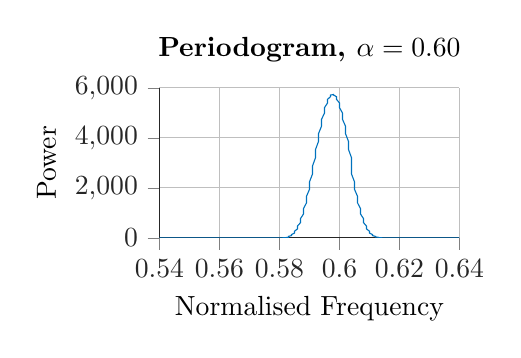 % This file was created by matlab2tikz v0.4.7 (commit fd1f91e81f99952e85a7de453e57b338734fa875) running on MATLAB 8.4.
% Copyright (c) 2008--2014, Nico Schlömer <nico.schloemer@gmail.com>
% All rights reserved.
% Minimal pgfplots version: 1.3
% 
% The latest updates can be retrieved from
%   http://www.mathworks.com/matlabcentral/fileexchange/22022-matlab2tikz
% where you can also make suggestions and rate matlab2tikz.
% 
%
% defining custom colors
\definecolor{mycolor1}{rgb}{0.0,0.447,0.741}%
%
\begin{tikzpicture}

\begin{axis}[%
tick align = outside,
width=1.5in,
height=0.75in,
scale only axis,
every outer x axis line/.append style={white!15!black},
every x tick label/.append style={font=\color{white!15!black}},
xmin=0.54,
xmax=0.64,
xlabel={Normalised Frequency},
xmajorgrids,
every outer y axis line/.append style={white!15!black},
every y tick label/.append style={font=\color{white!15!black}},
ymin=0,
ymax=6000,
ylabel={Power},
ymajorgrids,
title style={font=\bfseries},
title={Periodogram, $ \alpha=0.60 $},
axis x line*=bottom,
axis y line*=left
]
\addplot [color=mycolor1,solid,forget plot]
  table[row sep=crcr]{-1	0.006\\
-1.0	0.006\\
-0.999	0.008\\
-0.999	0.01\\
-0.998	0.013\\
-0.998	0.016\\
-0.997	0.018\\
-0.997	0.02\\
-0.996	0.02\\
-0.996	0.02\\
-0.995	0.018\\
-0.995	0.016\\
-0.994	0.013\\
-0.994	0.01\\
-0.993	0.008\\
-0.993	0.006\\
-0.992	0.006\\
-0.992	0.006\\
-0.991	0.008\\
-0.991	0.01\\
-0.99	0.013\\
-0.99	0.016\\
-0.989	0.018\\
-0.989	0.02\\
-0.988	0.02\\
-0.988	0.02\\
-0.987	0.018\\
-0.987	0.016\\
-0.986	0.013\\
-0.986	0.01\\
-0.985	0.008\\
-0.985	0.006\\
-0.984	0.006\\
-0.984	0.006\\
-0.983	0.008\\
-0.983	0.01\\
-0.982	0.013\\
-0.982	0.016\\
-0.981	0.018\\
-0.981	0.02\\
-0.98	0.02\\
-0.98	0.02\\
-0.979	0.018\\
-0.979	0.016\\
-0.979	0.013\\
-0.978	0.01\\
-0.978	0.008\\
-0.977	0.006\\
-0.977	0.006\\
-0.976	0.006\\
-0.976	0.008\\
-0.975	0.01\\
-0.975	0.013\\
-0.974	0.016\\
-0.974	0.018\\
-0.973	0.02\\
-0.973	0.021\\
-0.972	0.02\\
-0.972	0.018\\
-0.971	0.016\\
-0.971	0.013\\
-0.97	0.01\\
-0.97	0.008\\
-0.969	0.006\\
-0.969	0.006\\
-0.968	0.006\\
-0.968	0.008\\
-0.967	0.01\\
-0.967	0.013\\
-0.966	0.016\\
-0.966	0.018\\
-0.965	0.02\\
-0.965	0.021\\
-0.964	0.02\\
-0.964	0.019\\
-0.963	0.016\\
-0.963	0.013\\
-0.962	0.01\\
-0.962	0.008\\
-0.961	0.006\\
-0.961	0.006\\
-0.96	0.006\\
-0.96	0.008\\
-0.959	0.01\\
-0.959	0.013\\
-0.958	0.016\\
-0.958	0.019\\
-0.958	0.02\\
-0.957	0.021\\
-0.957	0.02\\
-0.956	0.019\\
-0.956	0.016\\
-0.955	0.013\\
-0.955	0.011\\
-0.954	0.008\\
-0.954	0.006\\
-0.953	0.006\\
-0.953	0.006\\
-0.952	0.008\\
-0.952	0.011\\
-0.951	0.013\\
-0.951	0.016\\
-0.95	0.019\\
-0.95	0.021\\
-0.949	0.021\\
-0.949	0.021\\
-0.948	0.019\\
-0.948	0.016\\
-0.947	0.014\\
-0.947	0.011\\
-0.946	0.008\\
-0.946	0.007\\
-0.945	0.006\\
-0.945	0.006\\
-0.944	0.008\\
-0.944	0.011\\
-0.943	0.014\\
-0.943	0.017\\
-0.942	0.019\\
-0.942	0.021\\
-0.941	0.021\\
-0.941	0.021\\
-0.94	0.019\\
-0.94	0.017\\
-0.939	0.014\\
-0.939	0.011\\
-0.938	0.008\\
-0.938	0.007\\
-0.938	0.006\\
-0.937	0.007\\
-0.937	0.008\\
-0.936	0.011\\
-0.936	0.014\\
-0.935	0.017\\
-0.935	0.019\\
-0.934	0.021\\
-0.934	0.022\\
-0.933	0.021\\
-0.933	0.019\\
-0.932	0.017\\
-0.932	0.014\\
-0.931	0.011\\
-0.931	0.008\\
-0.93	0.007\\
-0.93	0.006\\
-0.929	0.007\\
-0.929	0.008\\
-0.928	0.011\\
-0.928	0.014\\
-0.927	0.017\\
-0.927	0.02\\
-0.926	0.021\\
-0.926	0.022\\
-0.925	0.021\\
-0.925	0.02\\
-0.924	0.017\\
-0.924	0.014\\
-0.923	0.011\\
-0.923	0.009\\
-0.922	0.007\\
-0.922	0.006\\
-0.921	0.007\\
-0.921	0.008\\
-0.92	0.011\\
-0.92	0.014\\
-0.919	0.017\\
-0.919	0.02\\
-0.918	0.022\\
-0.918	0.022\\
-0.917	0.022\\
-0.917	0.02\\
-0.917	0.018\\
-0.916	0.014\\
-0.916	0.011\\
-0.915	0.009\\
-0.915	0.007\\
-0.914	0.006\\
-0.914	0.007\\
-0.913	0.009\\
-0.913	0.011\\
-0.912	0.014\\
-0.912	0.018\\
-0.911	0.02\\
-0.911	0.022\\
-0.91	0.023\\
-0.91	0.022\\
-0.909	0.021\\
-0.909	0.018\\
-0.908	0.015\\
-0.908	0.012\\
-0.907	0.009\\
-0.907	0.007\\
-0.906	0.006\\
-0.906	0.007\\
-0.905	0.009\\
-0.905	0.012\\
-0.904	0.015\\
-0.904	0.018\\
-0.903	0.021\\
-0.903	0.023\\
-0.902	0.023\\
-0.902	0.023\\
-0.901	0.021\\
-0.901	0.018\\
-0.9	0.015\\
-0.9	0.012\\
-0.899	0.009\\
-0.899	0.007\\
-0.898	0.007\\
-0.898	0.007\\
-0.897	0.009\\
-0.897	0.012\\
-0.896	0.015\\
-0.896	0.018\\
-0.896	0.021\\
-0.895	0.023\\
-0.895	0.024\\
-0.894	0.023\\
-0.894	0.022\\
-0.893	0.019\\
-0.893	0.015\\
-0.892	0.012\\
-0.892	0.009\\
-0.891	0.007\\
-0.891	0.007\\
-0.89	0.007\\
-0.89	0.009\\
-0.889	0.012\\
-0.889	0.015\\
-0.888	0.019\\
-0.888	0.022\\
-0.887	0.024\\
-0.887	0.025\\
-0.886	0.024\\
-0.886	0.022\\
-0.885	0.019\\
-0.885	0.016\\
-0.884	0.013\\
-0.884	0.01\\
-0.883	0.008\\
-0.883	0.007\\
-0.882	0.008\\
-0.882	0.009\\
-0.881	0.012\\
-0.881	0.016\\
-0.88	0.019\\
-0.88	0.022\\
-0.879	0.024\\
-0.879	0.025\\
-0.878	0.025\\
-0.878	0.023\\
-0.877	0.02\\
-0.877	0.016\\
-0.876	0.013\\
-0.876	0.01\\
-0.875	0.008\\
-0.875	0.007\\
-0.875	0.008\\
-0.874	0.01\\
-0.874	0.013\\
-0.873	0.016\\
-0.873	0.02\\
-0.872	0.023\\
-0.872	0.025\\
-0.871	0.026\\
-0.871	0.025\\
-0.87	0.023\\
-0.87	0.02\\
-0.869	0.017\\
-0.869	0.013\\
-0.868	0.01\\
-0.868	0.008\\
-0.867	0.007\\
-0.867	0.008\\
-0.866	0.01\\
-0.866	0.013\\
-0.865	0.017\\
-0.865	0.021\\
-0.864	0.024\\
-0.864	0.026\\
-0.863	0.027\\
-0.863	0.026\\
-0.862	0.024\\
-0.862	0.021\\
-0.861	0.017\\
-0.861	0.014\\
-0.86	0.011\\
-0.86	0.008\\
-0.859	0.008\\
-0.859	0.008\\
-0.858	0.01\\
-0.858	0.014\\
-0.857	0.017\\
-0.857	0.021\\
-0.856	0.025\\
-0.856	0.027\\
-0.855	0.028\\
-0.855	0.027\\
-0.854	0.025\\
-0.854	0.022\\
-0.854	0.018\\
-0.853	0.014\\
-0.853	0.011\\
-0.852	0.009\\
-0.852	0.008\\
-0.851	0.009\\
-0.851	0.011\\
-0.85	0.014\\
-0.85	0.018\\
-0.849	0.022\\
-0.849	0.025\\
-0.848	0.028\\
-0.848	0.029\\
-0.847	0.028\\
-0.847	0.026\\
-0.846	0.023\\
-0.846	0.019\\
-0.845	0.015\\
-0.845	0.011\\
-0.844	0.009\\
-0.844	0.008\\
-0.843	0.009\\
-0.843	0.011\\
-0.842	0.015\\
-0.842	0.019\\
-0.841	0.023\\
-0.841	0.026\\
-0.84	0.029\\
-0.84	0.03\\
-0.839	0.029\\
-0.839	0.027\\
-0.838	0.024\\
-0.838	0.02\\
-0.837	0.015\\
-0.837	0.012\\
-0.836	0.009\\
-0.836	0.009\\
-0.835	0.009\\
-0.835	0.012\\
-0.834	0.015\\
-0.834	0.019\\
-0.833	0.024\\
-0.833	0.028\\
-0.833	0.03\\
-0.832	0.031\\
-0.832	0.031\\
-0.831	0.028\\
-0.831	0.025\\
-0.83	0.02\\
-0.83	0.016\\
-0.829	0.012\\
-0.829	0.01\\
-0.828	0.009\\
-0.828	0.01\\
-0.827	0.012\\
-0.827	0.016\\
-0.826	0.02\\
-0.826	0.025\\
-0.825	0.029\\
-0.825	0.032\\
-0.824	0.033\\
-0.824	0.032\\
-0.823	0.03\\
-0.823	0.026\\
-0.822	0.021\\
-0.822	0.017\\
-0.821	0.013\\
-0.821	0.01\\
-0.82	0.009\\
-0.82	0.01\\
-0.819	0.013\\
-0.819	0.017\\
-0.818	0.021\\
-0.818	0.026\\
-0.817	0.03\\
-0.817	0.033\\
-0.816	0.034\\
-0.816	0.034\\
-0.815	0.031\\
-0.815	0.027\\
-0.814	0.022\\
-0.814	0.018\\
-0.813	0.014\\
-0.813	0.011\\
-0.812	0.01\\
-0.812	0.011\\
-0.812	0.013\\
-0.811	0.017\\
-0.811	0.022\\
-0.81	0.027\\
-0.81	0.032\\
-0.809	0.035\\
-0.809	0.036\\
-0.808	0.035\\
-0.808	0.033\\
-0.807	0.029\\
-0.807	0.024\\
-0.806	0.019\\
-0.806	0.014\\
-0.805	0.011\\
-0.805	0.01\\
-0.804	0.011\\
-0.804	0.014\\
-0.803	0.018\\
-0.803	0.024\\
-0.802	0.029\\
-0.802	0.033\\
-0.801	0.037\\
-0.801	0.038\\
-0.8	0.037\\
-0.8	0.035\\
-0.799	0.03\\
-0.799	0.025\\
-0.798	0.02\\
-0.798	0.015\\
-0.797	0.012\\
-0.797	0.011\\
-0.796	0.012\\
-0.796	0.015\\
-0.795	0.019\\
-0.795	0.025\\
-0.794	0.031\\
-0.794	0.035\\
-0.793	0.039\\
-0.793	0.04\\
-0.792	0.039\\
-0.792	0.037\\
-0.792	0.032\\
-0.791	0.027\\
-0.791	0.021\\
-0.79	0.016\\
-0.79	0.013\\
-0.789	0.012\\
-0.789	0.013\\
-0.788	0.016\\
-0.788	0.021\\
-0.787	0.026\\
-0.787	0.032\\
-0.786	0.038\\
-0.786	0.041\\
-0.785	0.043\\
-0.785	0.042\\
-0.784	0.039\\
-0.784	0.034\\
-0.783	0.028\\
-0.783	0.022\\
-0.782	0.017\\
-0.782	0.014\\
-0.781	0.012\\
-0.781	0.013\\
-0.78	0.017\\
-0.78	0.022\\
-0.779	0.028\\
-0.779	0.034\\
-0.778	0.04\\
-0.778	0.044\\
-0.777	0.046\\
-0.777	0.045\\
-0.776	0.042\\
-0.776	0.036\\
-0.775	0.03\\
-0.775	0.024\\
-0.774	0.018\\
-0.774	0.015\\
-0.773	0.013\\
-0.773	0.014\\
-0.772	0.018\\
-0.772	0.023\\
-0.771	0.03\\
-0.771	0.037\\
-0.771	0.043\\
-0.77	0.047\\
-0.77	0.049\\
-0.769	0.048\\
-0.769	0.045\\
-0.768	0.039\\
-0.768	0.032\\
-0.767	0.026\\
-0.767	0.02\\
-0.766	0.016\\
-0.766	0.014\\
-0.765	0.015\\
-0.765	0.019\\
-0.764	0.025\\
-0.764	0.032\\
-0.763	0.04\\
-0.763	0.046\\
-0.762	0.051\\
-0.762	0.053\\
-0.761	0.052\\
-0.761	0.048\\
-0.76	0.042\\
-0.76	0.035\\
-0.759	0.028\\
-0.759	0.021\\
-0.758	0.017\\
-0.758	0.015\\
-0.757	0.016\\
-0.757	0.021\\
-0.756	0.027\\
-0.756	0.035\\
-0.755	0.043\\
-0.755	0.05\\
-0.754	0.055\\
-0.754	0.057\\
-0.753	0.056\\
-0.753	0.052\\
-0.752	0.046\\
-0.752	0.038\\
-0.751	0.03\\
-0.751	0.023\\
-0.75	0.018\\
-0.75	0.016\\
-0.75	0.018\\
-0.749	0.022\\
-0.749	0.029\\
-0.748	0.038\\
-0.748	0.046\\
-0.747	0.054\\
-0.747	0.059\\
-0.746	0.062\\
-0.746	0.061\\
-0.745	0.056\\
-0.745	0.05\\
-0.744	0.041\\
-0.744	0.033\\
-0.743	0.025\\
-0.743	0.02\\
-0.742	0.018\\
-0.742	0.019\\
-0.741	0.024\\
-0.741	0.032\\
-0.74	0.041\\
-0.74	0.05\\
-0.739	0.059\\
-0.739	0.065\\
-0.738	0.067\\
-0.738	0.066\\
-0.737	0.062\\
-0.737	0.054\\
-0.736	0.045\\
-0.736	0.036\\
-0.735	0.028\\
-0.735	0.022\\
-0.734	0.02\\
-0.734	0.021\\
-0.733	0.026\\
-0.733	0.035\\
-0.732	0.045\\
-0.732	0.055\\
-0.731	0.064\\
-0.731	0.071\\
-0.73	0.074\\
-0.73	0.073\\
-0.729	0.068\\
-0.729	0.06\\
-0.729	0.05\\
-0.728	0.04\\
-0.728	0.031\\
-0.727	0.024\\
-0.727	0.022\\
-0.726	0.023\\
-0.726	0.029\\
-0.725	0.038\\
-0.725	0.049\\
-0.724	0.061\\
-0.724	0.071\\
-0.723	0.078\\
-0.723	0.082\\
-0.722	0.081\\
-0.722	0.075\\
-0.721	0.066\\
-0.721	0.055\\
-0.72	0.044\\
-0.72	0.034\\
-0.719	0.027\\
-0.719	0.024\\
-0.718	0.026\\
-0.718	0.032\\
-0.717	0.042\\
-0.717	0.055\\
-0.716	0.068\\
-0.716	0.079\\
-0.715	0.087\\
-0.715	0.091\\
-0.714	0.09\\
-0.714	0.084\\
-0.713	0.074\\
-0.713	0.062\\
-0.712	0.049\\
-0.712	0.038\\
-0.711	0.03\\
-0.711	0.027\\
-0.71	0.029\\
-0.71	0.036\\
-0.709	0.047\\
-0.709	0.061\\
-0.708	0.076\\
-0.708	0.089\\
-0.708	0.098\\
-0.707	0.102\\
-0.707	0.101\\
-0.706	0.095\\
-0.706	0.084\\
-0.705	0.07\\
-0.705	0.056\\
-0.704	0.043\\
-0.704	0.034\\
-0.703	0.03\\
-0.703	0.033\\
-0.702	0.041\\
-0.702	0.053\\
-0.701	0.069\\
-0.701	0.085\\
-0.7	0.1\\
-0.7	0.111\\
-0.699	0.116\\
-0.699	0.115\\
-0.698	0.108\\
-0.698	0.095\\
-0.697	0.08\\
-0.697	0.064\\
-0.696	0.049\\
-0.696	0.039\\
-0.695	0.035\\
-0.695	0.037\\
-0.694	0.046\\
-0.694	0.061\\
-0.693	0.079\\
-0.693	0.097\\
-0.692	0.114\\
-0.692	0.127\\
-0.691	0.133\\
-0.691	0.132\\
-0.69	0.123\\
-0.69	0.109\\
-0.689	0.092\\
-0.689	0.073\\
-0.688	0.057\\
-0.688	0.045\\
-0.688	0.04\\
-0.687	0.042\\
-0.687	0.053\\
-0.686	0.07\\
-0.686	0.09\\
-0.685	0.112\\
-0.685	0.132\\
-0.684	0.146\\
-0.684	0.153\\
-0.683	0.152\\
-0.683	0.143\\
-0.682	0.127\\
-0.682	0.107\\
-0.681	0.085\\
-0.681	0.066\\
-0.68	0.052\\
-0.68	0.046\\
-0.679	0.049\\
-0.679	0.061\\
-0.678	0.081\\
-0.678	0.105\\
-0.677	0.13\\
-0.677	0.153\\
-0.676	0.171\\
-0.676	0.18\\
-0.675	0.179\\
-0.675	0.168\\
-0.674	0.15\\
-0.674	0.126\\
-0.673	0.101\\
-0.673	0.078\\
-0.672	0.062\\
-0.672	0.055\\
-0.671	0.058\\
-0.671	0.072\\
-0.67	0.095\\
-0.67	0.123\\
-0.669	0.154\\
-0.669	0.181\\
-0.668	0.202\\
-0.668	0.213\\
-0.667	0.212\\
-0.667	0.2\\
-0.667	0.178\\
-0.666	0.15\\
-0.666	0.12\\
-0.665	0.093\\
-0.665	0.074\\
-0.664	0.065\\
-0.664	0.069\\
-0.663	0.085\\
-0.663	0.113\\
-0.662	0.147\\
-0.662	0.183\\
-0.661	0.216\\
-0.661	0.242\\
-0.66	0.255\\
-0.66	0.255\\
-0.659	0.241\\
-0.659	0.215\\
-0.658	0.182\\
-0.658	0.146\\
-0.657	0.113\\
-0.657	0.09\\
-0.656	0.079\\
-0.656	0.083\\
-0.655	0.103\\
-0.655	0.135\\
-0.654	0.177\\
-0.654	0.221\\
-0.653	0.261\\
-0.653	0.292\\
-0.652	0.309\\
-0.652	0.309\\
-0.651	0.293\\
-0.651	0.262\\
-0.65	0.221\\
-0.65	0.178\\
-0.649	0.138\\
-0.649	0.109\\
-0.648	0.096\\
-0.648	0.101\\
-0.647	0.125\\
-0.647	0.164\\
-0.646	0.214\\
-0.646	0.268\\
-0.646	0.317\\
-0.645	0.354\\
-0.645	0.375\\
-0.644	0.375\\
-0.644	0.354\\
-0.643	0.317\\
-0.643	0.268\\
-0.642	0.215\\
-0.642	0.167\\
-0.641	0.132\\
-0.641	0.116\\
-0.64	0.122\\
-0.64	0.15\\
-0.639	0.197\\
-0.639	0.257\\
-0.638	0.319\\
-0.638	0.376\\
-0.637	0.418\\
-0.637	0.439\\
-0.636	0.436\\
-0.636	0.409\\
-0.635	0.362\\
-0.635	0.303\\
-0.634	0.24\\
-0.634	0.185\\
-0.633	0.146\\
-0.633	0.13\\
-0.632	0.139\\
-0.632	0.172\\
-0.631	0.224\\
-0.631	0.286\\
-0.63	0.347\\
-0.63	0.398\\
-0.629	0.429\\
-0.629	0.434\\
-0.628	0.413\\
-0.628	0.369\\
-0.627	0.308\\
-0.627	0.241\\
-0.626	0.179\\
-0.626	0.131\\
-0.625	0.104\\
-0.625	0.101\\
-0.625	0.12\\
-0.624	0.152\\
-0.624	0.189\\
-0.623	0.217\\
-0.623	0.228\\
-0.622	0.215\\
-0.622	0.18\\
-0.621	0.129\\
-0.621	0.074\\
-0.62	0.031\\
-0.62	0.012\\
-0.619	0.027\\
-0.619	0.072\\
-0.618	0.134\\
-0.618	0.186\\
-0.617	0.201\\
-0.617	0.157\\
-0.616	0.067\\
-0.616	0.0\\
-0.615	0.122\\
-0.615	0.735\\
-0.614	2.318\\
-0.614	5.576\\
-0.613	11.467\\
-0.613	21.238\\
-0.612	36.428\\
-0.612	58.867\\
-0.611	90.643\\
-0.611	134.05\\
-0.61	191.515\\
-0.61	265.5\\
-0.609	358.387\\
-0.609	472.353\\
-0.608	609.243\\
-0.608	770.438\\
-0.607	956.743\\
-0.607	1168.289\\
-0.606	1404.46\\
-0.606	1663.854\\
-0.605	1944.274\\
-0.605	2242.755\\
-0.604	2555.626\\
-0.604	2878.597\\
-0.604	3206.879\\
-0.603	3535.315\\
-0.603	3858.524\\
-0.602	4171.053\\
-0.602	4467.521\\
-0.601	4742.759\\
-0.601	4991.931\\
-0.6	5210.648\\
-0.6	5395.057\\
-0.599	5541.913\\
-0.599	5648.64\\
-0.598	5713.369\\
-0.598	5734.968\\
-0.597	5713.058\\
-0.597	5648.02\\
-0.596	5540.988\\
-0.596	5393.834\\
-0.595	5209.14\\
-0.595	4990.156\\
-0.594	4740.746\\
-0.594	4465.308\\
-0.593	4168.686\\
-0.593	3856.06\\
-0.592	3532.816\\
-0.592	3204.414\\
-0.591	2876.234\\
-0.591	2553.43\\
-0.59	2240.785\\
-0.59	1942.576\\
-0.589	1662.463\\
-0.589	1403.394\\
-0.588	1167.549\\
-0.588	956.315\\
-0.587	770.292\\
-0.587	609.339\\
-0.586	472.642\\
-0.586	358.815\\
-0.585	266.014\\
-0.585	192.065\\
-0.584	134.593\\
-0.584	91.145\\
-0.583	59.305\\
-0.583	36.788\\
-0.583	21.515\\
-0.582	11.667\\
-0.582	5.707\\
-0.581	2.395\\
-0.581	0.772\\
-0.58	0.135\\
-0.58	0.001\\
-0.579	0.065\\
-0.579	0.158\\
-0.578	0.207\\
-0.578	0.197\\
-0.577	0.147\\
-0.577	0.085\\
-0.576	0.036\\
-0.576	0.014\\
-0.575	0.025\\
-0.575	0.06\\
-0.574	0.108\\
-0.574	0.155\\
-0.573	0.188\\
-0.573	0.201\\
-0.572	0.193\\
-0.572	0.169\\
-0.571	0.137\\
-0.571	0.108\\
-0.57	0.091\\
-0.57	0.093\\
-0.569	0.116\\
-0.569	0.159\\
-0.568	0.216\\
-0.568	0.276\\
-0.567	0.332\\
-0.567	0.372\\
-0.566	0.392\\
-0.566	0.387\\
-0.565	0.359\\
-0.565	0.313\\
-0.564	0.258\\
-0.564	0.202\\
-0.563	0.155\\
-0.563	0.126\\
-0.562	0.118\\
-0.562	0.133\\
-0.562	0.168\\
-0.561	0.218\\
-0.561	0.274\\
-0.56	0.328\\
-0.56	0.37\\
-0.559	0.394\\
-0.559	0.396\\
-0.558	0.377\\
-0.558	0.338\\
-0.557	0.287\\
-0.557	0.23\\
-0.556	0.177\\
-0.556	0.135\\
-0.555	0.109\\
-0.555	0.104\\
-0.554	0.119\\
-0.554	0.15\\
-0.553	0.193\\
-0.553	0.241\\
-0.552	0.284\\
-0.552	0.318\\
-0.551	0.336\\
-0.551	0.335\\
-0.55	0.316\\
-0.55	0.282\\
-0.549	0.238\\
-0.549	0.19\\
-0.548	0.145\\
-0.548	0.11\\
-0.547	0.09\\
-0.547	0.085\\
-0.546	0.097\\
-0.546	0.123\\
-0.545	0.159\\
-0.545	0.197\\
-0.544	0.233\\
-0.544	0.259\\
-0.543	0.274\\
-0.543	0.273\\
-0.542	0.258\\
-0.542	0.23\\
-0.542	0.194\\
-0.541	0.155\\
-0.541	0.119\\
-0.54	0.09\\
-0.54	0.073\\
-0.539	0.069\\
-0.539	0.079\\
-0.538	0.1\\
-0.538	0.128\\
-0.537	0.16\\
-0.537	0.189\\
-0.536	0.211\\
-0.536	0.223\\
-0.535	0.222\\
-0.535	0.21\\
-0.534	0.188\\
-0.534	0.159\\
-0.533	0.127\\
-0.533	0.097\\
-0.532	0.074\\
-0.532	0.06\\
-0.531	0.056\\
-0.531	0.064\\
-0.53	0.081\\
-0.53	0.105\\
-0.529	0.13\\
-0.529	0.154\\
-0.528	0.173\\
-0.528	0.183\\
-0.527	0.183\\
-0.527	0.173\\
-0.526	0.155\\
-0.526	0.131\\
-0.525	0.105\\
-0.525	0.081\\
-0.524	0.061\\
-0.524	0.049\\
-0.523	0.047\\
-0.523	0.053\\
-0.522	0.067\\
-0.522	0.086\\
-0.521	0.108\\
-0.521	0.128\\
-0.521	0.143\\
-0.52	0.152\\
-0.52	0.152\\
-0.519	0.144\\
-0.519	0.129\\
-0.518	0.11\\
-0.518	0.088\\
-0.517	0.068\\
-0.517	0.051\\
-0.516	0.041\\
-0.516	0.039\\
-0.515	0.044\\
-0.515	0.056\\
-0.514	0.072\\
-0.514	0.09\\
-0.513	0.107\\
-0.513	0.12\\
-0.512	0.128\\
-0.512	0.128\\
-0.511	0.122\\
-0.511	0.109\\
-0.51	0.093\\
-0.51	0.075\\
-0.509	0.057\\
-0.509	0.044\\
-0.508	0.035\\
-0.508	0.033\\
-0.507	0.037\\
-0.507	0.047\\
-0.506	0.061\\
-0.506	0.076\\
-0.505	0.091\\
-0.505	0.102\\
-0.504	0.108\\
-0.504	0.109\\
-0.503	0.104\\
-0.503	0.093\\
-0.502	0.08\\
-0.502	0.064\\
-0.501	0.049\\
-0.501	0.037\\
-0.5	0.03\\
-0.5	0.028\\
-0.5	0.032\\
-0.499	0.04\\
-0.499	0.052\\
-0.498	0.065\\
-0.498	0.078\\
-0.497	0.088\\
-0.497	0.093\\
-0.496	0.094\\
-0.496	0.09\\
-0.495	0.081\\
-0.495	0.069\\
-0.494	0.055\\
-0.494	0.043\\
-0.493	0.032\\
-0.493	0.026\\
-0.492	0.024\\
-0.492	0.027\\
-0.491	0.035\\
-0.491	0.045\\
-0.49	0.056\\
-0.49	0.067\\
-0.489	0.076\\
-0.489	0.081\\
-0.488	0.082\\
-0.488	0.078\\
-0.487	0.07\\
-0.487	0.06\\
-0.486	0.048\\
-0.486	0.037\\
-0.485	0.028\\
-0.485	0.023\\
-0.484	0.021\\
-0.484	0.024\\
-0.483	0.03\\
-0.483	0.039\\
-0.482	0.049\\
-0.482	0.059\\
-0.481	0.066\\
-0.481	0.071\\
-0.48	0.072\\
-0.48	0.068\\
-0.479	0.062\\
-0.479	0.053\\
-0.479	0.043\\
-0.478	0.033\\
-0.478	0.025\\
-0.477	0.02\\
-0.477	0.019\\
-0.476	0.021\\
-0.476	0.027\\
-0.475	0.034\\
-0.475	0.043\\
-0.474	0.052\\
-0.474	0.059\\
-0.473	0.063\\
-0.473	0.063\\
-0.472	0.061\\
-0.472	0.055\\
-0.471	0.047\\
-0.471	0.038\\
-0.47	0.029\\
-0.47	0.022\\
-0.469	0.018\\
-0.469	0.017\\
-0.468	0.019\\
-0.468	0.024\\
-0.467	0.03\\
-0.467	0.038\\
-0.466	0.046\\
-0.466	0.052\\
-0.465	0.056\\
-0.465	0.056\\
-0.464	0.054\\
-0.464	0.049\\
-0.463	0.042\\
-0.463	0.034\\
-0.462	0.026\\
-0.462	0.02\\
-0.461	0.016\\
-0.461	0.015\\
-0.46	0.017\\
-0.46	0.021\\
-0.459	0.027\\
-0.459	0.034\\
-0.458	0.041\\
-0.458	0.046\\
-0.458	0.05\\
-0.457	0.05\\
-0.457	0.048\\
-0.456	0.044\\
-0.456	0.037\\
-0.455	0.03\\
-0.455	0.024\\
-0.454	0.018\\
-0.454	0.014\\
-0.453	0.013\\
-0.453	0.015\\
-0.452	0.019\\
-0.452	0.024\\
-0.451	0.031\\
-0.451	0.037\\
-0.45	0.042\\
-0.45	0.045\\
-0.449	0.045\\
-0.449	0.044\\
-0.448	0.039\\
-0.448	0.034\\
-0.447	0.027\\
-0.447	0.021\\
-0.446	0.016\\
-0.446	0.013\\
-0.445	0.012\\
-0.445	0.013\\
-0.444	0.017\\
-0.444	0.022\\
-0.443	0.028\\
-0.443	0.033\\
-0.442	0.038\\
-0.442	0.041\\
-0.441	0.041\\
-0.441	0.039\\
-0.44	0.036\\
-0.44	0.031\\
-0.439	0.025\\
-0.439	0.019\\
-0.438	0.015\\
-0.438	0.012\\
-0.438	0.011\\
-0.437	0.012\\
-0.437	0.015\\
-0.436	0.02\\
-0.436	0.025\\
-0.435	0.03\\
-0.435	0.034\\
-0.434	0.037\\
-0.434	0.037\\
-0.433	0.036\\
-0.433	0.033\\
-0.432	0.028\\
-0.432	0.023\\
-0.431	0.018\\
-0.431	0.013\\
-0.43	0.011\\
-0.43	0.01\\
-0.429	0.011\\
-0.429	0.014\\
-0.428	0.018\\
-0.428	0.023\\
-0.427	0.028\\
-0.427	0.031\\
-0.426	0.034\\
-0.426	0.034\\
-0.425	0.033\\
-0.425	0.03\\
-0.424	0.026\\
-0.424	0.021\\
-0.423	0.016\\
-0.423	0.012\\
-0.422	0.01\\
-0.422	0.009\\
-0.421	0.01\\
-0.421	0.013\\
-0.42	0.017\\
-0.42	0.021\\
-0.419	0.025\\
-0.419	0.029\\
-0.418	0.031\\
-0.418	0.031\\
-0.417	0.03\\
-0.417	0.027\\
-0.417	0.024\\
-0.416	0.019\\
-0.416	0.015\\
-0.415	0.011\\
-0.415	0.009\\
-0.414	0.008\\
-0.414	0.009\\
-0.413	0.012\\
-0.413	0.015\\
-0.412	0.019\\
-0.412	0.023\\
-0.411	0.027\\
-0.411	0.029\\
-0.41	0.029\\
-0.41	0.028\\
-0.409	0.025\\
-0.409	0.022\\
-0.408	0.018\\
-0.408	0.014\\
-0.407	0.011\\
-0.407	0.008\\
-0.406	0.008\\
-0.406	0.009\\
-0.405	0.011\\
-0.405	0.014\\
-0.404	0.018\\
-0.404	0.022\\
-0.403	0.024\\
-0.403	0.026\\
-0.402	0.027\\
-0.402	0.026\\
-0.401	0.023\\
-0.401	0.02\\
-0.4	0.016\\
-0.4	0.013\\
-0.399	0.01\\
-0.399	0.008\\
-0.398	0.007\\
-0.398	0.008\\
-0.397	0.01\\
-0.397	0.013\\
-0.396	0.017\\
-0.396	0.02\\
-0.396	0.023\\
-0.395	0.024\\
-0.395	0.025\\
-0.394	0.024\\
-0.394	0.022\\
-0.393	0.019\\
-0.393	0.015\\
-0.392	0.012\\
-0.392	0.009\\
-0.391	0.007\\
-0.391	0.007\\
-0.39	0.007\\
-0.39	0.009\\
-0.389	0.012\\
-0.389	0.015\\
-0.388	0.019\\
-0.388	0.021\\
-0.387	0.023\\
-0.387	0.023\\
-0.386	0.022\\
-0.386	0.02\\
-0.385	0.018\\
-0.385	0.014\\
-0.384	0.011\\
-0.384	0.008\\
-0.383	0.007\\
-0.383	0.006\\
-0.382	0.007\\
-0.382	0.009\\
-0.381	0.011\\
-0.381	0.014\\
-0.38	0.017\\
-0.38	0.02\\
-0.379	0.021\\
-0.379	0.022\\
-0.378	0.021\\
-0.378	0.019\\
-0.377	0.016\\
-0.377	0.013\\
-0.376	0.01\\
-0.376	0.008\\
-0.375	0.006\\
-0.375	0.006\\
-0.375	0.006\\
-0.374	0.008\\
-0.374	0.011\\
-0.373	0.013\\
-0.373	0.016\\
-0.372	0.018\\
-0.372	0.02\\
-0.371	0.02\\
-0.371	0.02\\
-0.37	0.018\\
-0.37	0.015\\
-0.369	0.013\\
-0.369	0.01\\
-0.368	0.007\\
-0.368	0.006\\
-0.367	0.005\\
-0.367	0.006\\
-0.366	0.008\\
-0.366	0.01\\
-0.365	0.013\\
-0.365	0.015\\
-0.364	0.017\\
-0.364	0.019\\
-0.363	0.019\\
-0.363	0.018\\
-0.362	0.017\\
-0.362	0.014\\
-0.361	0.012\\
-0.361	0.009\\
-0.36	0.007\\
-0.36	0.006\\
-0.359	0.005\\
-0.359	0.006\\
-0.358	0.007\\
-0.358	0.009\\
-0.357	0.012\\
-0.357	0.014\\
-0.356	0.016\\
-0.356	0.018\\
-0.355	0.018\\
-0.355	0.017\\
-0.354	0.016\\
-0.354	0.014\\
-0.354	0.011\\
-0.353	0.009\\
-0.353	0.007\\
-0.352	0.005\\
-0.352	0.005\\
-0.351	0.005\\
-0.351	0.007\\
-0.35	0.009\\
-0.35	0.011\\
-0.349	0.013\\
-0.349	0.015\\
-0.348	0.017\\
-0.348	0.017\\
-0.347	0.016\\
-0.347	0.015\\
-0.346	0.013\\
-0.346	0.011\\
-0.345	0.008\\
-0.345	0.006\\
-0.344	0.005\\
-0.344	0.005\\
-0.343	0.005\\
-0.343	0.006\\
-0.342	0.008\\
-0.342	0.011\\
-0.341	0.013\\
-0.341	0.015\\
-0.34	0.016\\
-0.34	0.016\\
-0.339	0.015\\
-0.339	0.014\\
-0.338	0.012\\
-0.338	0.01\\
-0.337	0.008\\
-0.337	0.006\\
-0.336	0.005\\
-0.336	0.004\\
-0.335	0.005\\
-0.335	0.006\\
-0.334	0.008\\
-0.334	0.01\\
-0.333	0.012\\
-0.333	0.014\\
-0.333	0.015\\
-0.332	0.015\\
-0.332	0.015\\
-0.331	0.013\\
-0.331	0.012\\
-0.33	0.009\\
-0.33	0.007\\
-0.329	0.006\\
-0.329	0.004\\
-0.328	0.004\\
-0.328	0.005\\
-0.327	0.006\\
-0.327	0.007\\
-0.326	0.009\\
-0.326	0.011\\
-0.325	0.013\\
-0.325	0.014\\
-0.324	0.014\\
-0.324	0.014\\
-0.323	0.013\\
-0.323	0.011\\
-0.322	0.009\\
-0.322	0.007\\
-0.321	0.005\\
-0.321	0.004\\
-0.32	0.004\\
-0.32	0.004\\
-0.319	0.005\\
-0.319	0.007\\
-0.318	0.009\\
-0.318	0.011\\
-0.317	0.012\\
-0.317	0.013\\
-0.316	0.014\\
-0.316	0.013\\
-0.315	0.012\\
-0.315	0.01\\
-0.314	0.009\\
-0.314	0.007\\
-0.313	0.005\\
-0.313	0.004\\
-0.312	0.004\\
-0.312	0.004\\
-0.312	0.005\\
-0.311	0.007\\
-0.311	0.009\\
-0.31	0.01\\
-0.31	0.012\\
-0.309	0.013\\
-0.309	0.013\\
-0.308	0.013\\
-0.308	0.012\\
-0.307	0.01\\
-0.307	0.008\\
-0.306	0.006\\
-0.306	0.005\\
-0.305	0.004\\
-0.305	0.004\\
-0.304	0.004\\
-0.304	0.005\\
-0.303	0.006\\
-0.303	0.008\\
-0.302	0.01\\
-0.302	0.011\\
-0.301	0.012\\
-0.301	0.013\\
-0.3	0.012\\
-0.3	0.011\\
-0.299	0.01\\
-0.299	0.008\\
-0.298	0.006\\
-0.298	0.005\\
-0.297	0.004\\
-0.297	0.003\\
-0.296	0.004\\
-0.296	0.005\\
-0.295	0.006\\
-0.295	0.008\\
-0.294	0.01\\
-0.294	0.011\\
-0.293	0.012\\
-0.293	0.012\\
-0.292	0.012\\
-0.292	0.011\\
-0.292	0.009\\
-0.291	0.008\\
-0.291	0.006\\
-0.29	0.004\\
-0.29	0.004\\
-0.289	0.003\\
-0.289	0.004\\
-0.288	0.005\\
-0.288	0.006\\
-0.287	0.008\\
-0.287	0.009\\
-0.286	0.01\\
-0.286	0.011\\
-0.285	0.012\\
-0.285	0.011\\
-0.284	0.01\\
-0.284	0.009\\
-0.283	0.007\\
-0.283	0.006\\
-0.282	0.004\\
-0.282	0.003\\
-0.281	0.003\\
-0.281	0.003\\
-0.28	0.004\\
-0.28	0.006\\
-0.279	0.007\\
-0.279	0.009\\
-0.278	0.01\\
-0.278	0.011\\
-0.277	0.011\\
-0.277	0.011\\
-0.276	0.01\\
-0.276	0.008\\
-0.275	0.007\\
-0.275	0.005\\
-0.274	0.004\\
-0.274	0.003\\
-0.273	0.003\\
-0.273	0.003\\
-0.272	0.004\\
-0.272	0.005\\
-0.271	0.007\\
-0.271	0.008\\
-0.271	0.01\\
-0.27	0.01\\
-0.27	0.011\\
-0.269	0.01\\
-0.269	0.009\\
-0.268	0.008\\
-0.268	0.007\\
-0.267	0.005\\
-0.267	0.004\\
-0.266	0.003\\
-0.266	0.003\\
-0.265	0.003\\
-0.265	0.004\\
-0.264	0.005\\
-0.264	0.007\\
-0.263	0.008\\
-0.263	0.009\\
-0.262	0.01\\
-0.262	0.01\\
-0.261	0.01\\
-0.261	0.009\\
-0.26	0.008\\
-0.26	0.006\\
-0.259	0.005\\
-0.259	0.004\\
-0.258	0.003\\
-0.258	0.003\\
-0.257	0.003\\
-0.257	0.004\\
-0.256	0.005\\
-0.256	0.006\\
-0.255	0.008\\
-0.255	0.009\\
-0.254	0.01\\
-0.254	0.01\\
-0.253	0.01\\
-0.253	0.009\\
-0.252	0.008\\
-0.252	0.006\\
-0.251	0.005\\
-0.251	0.004\\
-0.25	0.003\\
-0.25	0.003\\
-0.25	0.003\\
-0.249	0.004\\
-0.249	0.005\\
-0.248	0.006\\
-0.248	0.008\\
-0.247	0.009\\
-0.247	0.009\\
-0.246	0.01\\
-0.246	0.009\\
-0.245	0.008\\
-0.245	0.007\\
-0.244	0.006\\
-0.244	0.005\\
-0.243	0.004\\
-0.243	0.003\\
-0.242	0.003\\
-0.242	0.003\\
-0.241	0.004\\
-0.241	0.005\\
-0.24	0.006\\
-0.24	0.007\\
-0.239	0.008\\
-0.239	0.009\\
-0.238	0.009\\
-0.238	0.009\\
-0.237	0.008\\
-0.237	0.007\\
-0.236	0.006\\
-0.236	0.005\\
-0.235	0.003\\
-0.235	0.003\\
-0.234	0.003\\
-0.234	0.003\\
-0.233	0.004\\
-0.233	0.005\\
-0.232	0.006\\
-0.232	0.007\\
-0.231	0.008\\
-0.231	0.009\\
-0.23	0.009\\
-0.23	0.009\\
-0.229	0.008\\
-0.229	0.007\\
-0.229	0.006\\
-0.228	0.004\\
-0.228	0.003\\
-0.227	0.003\\
-0.227	0.002\\
-0.226	0.003\\
-0.226	0.003\\
-0.225	0.004\\
-0.225	0.006\\
-0.224	0.007\\
-0.224	0.008\\
-0.223	0.009\\
-0.223	0.009\\
-0.222	0.008\\
-0.222	0.008\\
-0.221	0.007\\
-0.221	0.005\\
-0.22	0.004\\
-0.22	0.003\\
-0.219	0.003\\
-0.219	0.002\\
-0.218	0.003\\
-0.218	0.003\\
-0.217	0.004\\
-0.217	0.005\\
-0.216	0.007\\
-0.216	0.008\\
-0.215	0.008\\
-0.215	0.008\\
-0.214	0.008\\
-0.214	0.008\\
-0.213	0.007\\
-0.213	0.005\\
-0.212	0.004\\
-0.212	0.003\\
-0.211	0.003\\
-0.211	0.002\\
-0.21	0.003\\
-0.21	0.003\\
-0.209	0.004\\
-0.209	0.005\\
-0.208	0.006\\
-0.208	0.007\\
-0.208	0.008\\
-0.207	0.008\\
-0.207	0.008\\
-0.206	0.007\\
-0.206	0.006\\
-0.205	0.005\\
-0.205	0.004\\
-0.204	0.003\\
-0.204	0.002\\
-0.203	0.002\\
-0.203	0.002\\
-0.202	0.003\\
-0.202	0.004\\
-0.201	0.005\\
-0.201	0.006\\
-0.2	0.007\\
-0.2	0.008\\
-0.199	0.008\\
-0.199	0.008\\
-0.198	0.007\\
-0.198	0.006\\
-0.197	0.005\\
-0.197	0.004\\
-0.196	0.003\\
-0.196	0.002\\
-0.195	0.002\\
-0.195	0.002\\
-0.194	0.003\\
-0.194	0.004\\
-0.193	0.005\\
-0.193	0.006\\
-0.192	0.007\\
-0.192	0.008\\
-0.191	0.008\\
-0.191	0.008\\
-0.19	0.007\\
-0.19	0.006\\
-0.189	0.005\\
-0.189	0.004\\
-0.188	0.003\\
-0.188	0.002\\
-0.188	0.002\\
-0.187	0.002\\
-0.187	0.003\\
-0.186	0.004\\
-0.186	0.005\\
-0.185	0.006\\
-0.185	0.007\\
-0.184	0.007\\
-0.184	0.008\\
-0.183	0.007\\
-0.183	0.007\\
-0.182	0.006\\
-0.182	0.005\\
-0.181	0.004\\
-0.181	0.003\\
-0.18	0.002\\
-0.18	0.002\\
-0.179	0.002\\
-0.179	0.003\\
-0.178	0.004\\
-0.178	0.005\\
-0.177	0.006\\
-0.177	0.007\\
-0.176	0.007\\
-0.176	0.007\\
-0.175	0.007\\
-0.175	0.007\\
-0.174	0.006\\
-0.174	0.005\\
-0.173	0.004\\
-0.173	0.003\\
-0.172	0.002\\
-0.172	0.002\\
-0.171	0.002\\
-0.171	0.003\\
-0.17	0.004\\
-0.17	0.005\\
-0.169	0.006\\
-0.169	0.007\\
-0.168	0.007\\
-0.168	0.007\\
-0.167	0.007\\
-0.167	0.006\\
-0.167	0.006\\
-0.166	0.005\\
-0.166	0.004\\
-0.165	0.003\\
-0.165	0.002\\
-0.164	0.002\\
-0.164	0.002\\
-0.163	0.003\\
-0.163	0.004\\
-0.162	0.005\\
-0.162	0.006\\
-0.161	0.006\\
-0.161	0.007\\
-0.16	0.007\\
-0.16	0.007\\
-0.159	0.006\\
-0.159	0.006\\
-0.158	0.005\\
-0.158	0.004\\
-0.157	0.003\\
-0.157	0.002\\
-0.156	0.002\\
-0.156	0.002\\
-0.155	0.003\\
-0.155	0.004\\
-0.154	0.005\\
-0.154	0.006\\
-0.153	0.006\\
-0.153	0.007\\
-0.152	0.007\\
-0.152	0.007\\
-0.151	0.006\\
-0.151	0.005\\
-0.15	0.004\\
-0.15	0.003\\
-0.149	0.003\\
-0.149	0.002\\
-0.148	0.002\\
-0.148	0.002\\
-0.147	0.003\\
-0.147	0.003\\
-0.146	0.004\\
-0.146	0.005\\
-0.146	0.006\\
-0.145	0.007\\
-0.145	0.007\\
-0.144	0.007\\
-0.144	0.006\\
-0.143	0.005\\
-0.143	0.004\\
-0.142	0.003\\
-0.142	0.003\\
-0.141	0.002\\
-0.141	0.002\\
-0.14	0.002\\
-0.14	0.003\\
-0.139	0.003\\
-0.139	0.004\\
-0.138	0.005\\
-0.138	0.006\\
-0.137	0.007\\
-0.137	0.007\\
-0.136	0.007\\
-0.136	0.006\\
-0.135	0.005\\
-0.135	0.004\\
-0.134	0.003\\
-0.134	0.003\\
-0.133	0.002\\
-0.133	0.002\\
-0.132	0.002\\
-0.132	0.003\\
-0.131	0.003\\
-0.131	0.004\\
-0.13	0.005\\
-0.13	0.006\\
-0.129	0.006\\
-0.129	0.007\\
-0.128	0.006\\
-0.128	0.006\\
-0.127	0.005\\
-0.127	0.004\\
-0.126	0.003\\
-0.126	0.003\\
-0.125	0.002\\
-0.125	0.002\\
-0.125	0.002\\
-0.124	0.003\\
-0.124	0.003\\
-0.123	0.004\\
-0.123	0.005\\
-0.122	0.006\\
-0.122	0.006\\
-0.121	0.007\\
-0.121	0.006\\
-0.12	0.006\\
-0.12	0.005\\
-0.119	0.004\\
-0.119	0.003\\
-0.118	0.002\\
-0.118	0.002\\
-0.117	0.002\\
-0.117	0.002\\
-0.116	0.003\\
-0.116	0.003\\
-0.115	0.004\\
-0.115	0.005\\
-0.114	0.006\\
-0.114	0.006\\
-0.113	0.006\\
-0.113	0.006\\
-0.112	0.006\\
-0.112	0.005\\
-0.111	0.004\\
-0.111	0.003\\
-0.11	0.002\\
-0.11	0.002\\
-0.109	0.002\\
-0.109	0.002\\
-0.108	0.002\\
-0.108	0.003\\
-0.107	0.004\\
-0.107	0.005\\
-0.106	0.006\\
-0.106	0.006\\
-0.105	0.006\\
-0.105	0.006\\
-0.104	0.006\\
-0.104	0.005\\
-0.104	0.004\\
-0.103	0.003\\
-0.103	0.002\\
-0.102	0.002\\
-0.102	0.002\\
-0.101	0.002\\
-0.101	0.002\\
-0.1	0.003\\
-0.1	0.004\\
-0.099	0.005\\
-0.099	0.006\\
-0.098	0.006\\
-0.098	0.006\\
-0.097	0.006\\
-0.097	0.006\\
-0.096	0.005\\
-0.096	0.004\\
-0.095	0.003\\
-0.095	0.002\\
-0.094	0.002\\
-0.094	0.002\\
-0.093	0.002\\
-0.093	0.002\\
-0.092	0.003\\
-0.092	0.004\\
-0.091	0.005\\
-0.091	0.006\\
-0.09	0.006\\
-0.09	0.006\\
-0.089	0.006\\
-0.089	0.006\\
-0.088	0.005\\
-0.088	0.004\\
-0.087	0.003\\
-0.087	0.002\\
-0.086	0.002\\
-0.086	0.002\\
-0.085	0.002\\
-0.085	0.002\\
-0.084	0.003\\
-0.084	0.004\\
-0.083	0.005\\
-0.083	0.006\\
-0.083	0.006\\
-0.082	0.006\\
-0.082	0.006\\
-0.081	0.006\\
-0.081	0.005\\
-0.08	0.004\\
-0.08	0.003\\
-0.079	0.002\\
-0.079	0.002\\
-0.078	0.002\\
-0.078	0.002\\
-0.077	0.002\\
-0.077	0.003\\
-0.076	0.004\\
-0.076	0.005\\
-0.075	0.005\\
-0.075	0.006\\
-0.074	0.006\\
-0.074	0.006\\
-0.073	0.005\\
-0.073	0.005\\
-0.072	0.004\\
-0.072	0.003\\
-0.071	0.002\\
-0.071	0.002\\
-0.07	0.002\\
-0.07	0.002\\
-0.069	0.002\\
-0.069	0.003\\
-0.068	0.004\\
-0.068	0.005\\
-0.067	0.005\\
-0.067	0.006\\
-0.066	0.006\\
-0.066	0.006\\
-0.065	0.005\\
-0.065	0.005\\
-0.064	0.004\\
-0.064	0.003\\
-0.063	0.002\\
-0.063	0.002\\
-0.062	0.002\\
-0.062	0.002\\
-0.062	0.002\\
-0.061	0.003\\
-0.061	0.004\\
-0.06	0.005\\
-0.06	0.005\\
-0.059	0.006\\
-0.059	0.006\\
-0.058	0.006\\
-0.058	0.005\\
-0.057	0.005\\
-0.057	0.004\\
-0.056	0.003\\
-0.056	0.002\\
-0.055	0.002\\
-0.055	0.002\\
-0.054	0.002\\
-0.054	0.002\\
-0.053	0.003\\
-0.053	0.004\\
-0.052	0.005\\
-0.052	0.005\\
-0.051	0.006\\
-0.051	0.006\\
-0.05	0.006\\
-0.05	0.005\\
-0.049	0.005\\
-0.049	0.004\\
-0.048	0.003\\
-0.048	0.002\\
-0.047	0.002\\
-0.047	0.002\\
-0.046	0.002\\
-0.046	0.002\\
-0.045	0.003\\
-0.045	0.004\\
-0.044	0.005\\
-0.044	0.005\\
-0.043	0.006\\
-0.043	0.006\\
-0.042	0.006\\
-0.042	0.005\\
-0.042	0.005\\
-0.041	0.004\\
-0.041	0.003\\
-0.04	0.002\\
-0.04	0.002\\
-0.039	0.002\\
-0.039	0.002\\
-0.038	0.002\\
-0.038	0.003\\
-0.037	0.004\\
-0.037	0.005\\
-0.036	0.005\\
-0.036	0.006\\
-0.035	0.006\\
-0.035	0.006\\
-0.034	0.005\\
-0.034	0.005\\
-0.033	0.004\\
-0.033	0.003\\
-0.032	0.002\\
-0.032	0.002\\
-0.031	0.002\\
-0.031	0.002\\
-0.03	0.002\\
-0.03	0.003\\
-0.029	0.004\\
-0.029	0.005\\
-0.028	0.005\\
-0.028	0.006\\
-0.027	0.006\\
-0.027	0.006\\
-0.026	0.005\\
-0.026	0.005\\
-0.025	0.004\\
-0.025	0.003\\
-0.024	0.002\\
-0.024	0.002\\
-0.023	0.002\\
-0.023	0.002\\
-0.022	0.002\\
-0.022	0.003\\
-0.021	0.004\\
-0.021	0.005\\
-0.021	0.005\\
-0.02	0.006\\
-0.02	0.006\\
-0.019	0.006\\
-0.019	0.005\\
-0.018	0.005\\
-0.018	0.004\\
-0.017	0.003\\
-0.017	0.002\\
-0.016	0.002\\
-0.016	0.002\\
-0.015	0.002\\
-0.015	0.002\\
-0.014	0.003\\
-0.014	0.004\\
-0.013	0.005\\
-0.013	0.005\\
-0.012	0.006\\
-0.012	0.006\\
-0.011	0.006\\
-0.011	0.005\\
-0.01	0.005\\
-0.01	0.004\\
-0.009	0.003\\
-0.009	0.002\\
-0.008	0.002\\
-0.008	0.002\\
-0.007	0.002\\
-0.007	0.002\\
-0.006	0.003\\
-0.006	0.004\\
-0.005	0.005\\
-0.005	0.005\\
-0.004	0.006\\
-0.004	0.006\\
-0.003	0.006\\
-0.003	0.005\\
-0.002	0.005\\
-0.002	0.004\\
-0.001	0.003\\
-0.001	0.002\\
-0.0	0.002\\
0	0.002\\
0.0	0.002\\
0.001	0.002\\
0.001	0.003\\
0.002	0.004\\
0.002	0.005\\
0.003	0.005\\
0.003	0.006\\
0.004	0.006\\
0.004	0.006\\
0.005	0.005\\
0.005	0.005\\
0.006	0.004\\
0.006	0.003\\
0.007	0.002\\
0.007	0.002\\
0.008	0.002\\
0.008	0.002\\
0.009	0.002\\
0.009	0.003\\
0.01	0.004\\
0.01	0.005\\
0.011	0.005\\
0.011	0.006\\
0.012	0.006\\
0.012	0.006\\
0.013	0.005\\
0.013	0.005\\
0.014	0.004\\
0.014	0.003\\
0.015	0.002\\
0.015	0.002\\
0.016	0.002\\
0.016	0.002\\
0.017	0.002\\
0.017	0.003\\
0.018	0.004\\
0.018	0.005\\
0.019	0.005\\
0.019	0.006\\
0.02	0.006\\
0.02	0.006\\
0.021	0.005\\
0.021	0.005\\
0.021	0.004\\
0.022	0.003\\
0.022	0.002\\
0.023	0.002\\
0.023	0.002\\
0.024	0.002\\
0.024	0.002\\
0.025	0.003\\
0.025	0.004\\
0.026	0.005\\
0.026	0.005\\
0.027	0.006\\
0.027	0.006\\
0.028	0.006\\
0.028	0.005\\
0.029	0.005\\
0.029	0.004\\
0.03	0.003\\
0.03	0.002\\
0.031	0.002\\
0.031	0.002\\
0.032	0.002\\
0.032	0.002\\
0.033	0.003\\
0.033	0.004\\
0.034	0.005\\
0.034	0.005\\
0.035	0.006\\
0.035	0.006\\
0.036	0.006\\
0.036	0.005\\
0.037	0.005\\
0.037	0.004\\
0.038	0.003\\
0.038	0.002\\
0.039	0.002\\
0.039	0.002\\
0.04	0.002\\
0.04	0.002\\
0.041	0.003\\
0.041	0.004\\
0.042	0.005\\
0.042	0.005\\
0.042	0.006\\
0.043	0.006\\
0.043	0.006\\
0.044	0.005\\
0.044	0.005\\
0.045	0.004\\
0.045	0.003\\
0.046	0.002\\
0.046	0.002\\
0.047	0.002\\
0.047	0.002\\
0.048	0.002\\
0.048	0.003\\
0.049	0.004\\
0.049	0.005\\
0.05	0.005\\
0.05	0.006\\
0.051	0.006\\
0.051	0.006\\
0.052	0.005\\
0.052	0.005\\
0.053	0.004\\
0.053	0.003\\
0.054	0.002\\
0.054	0.002\\
0.055	0.002\\
0.055	0.002\\
0.056	0.002\\
0.056	0.003\\
0.057	0.004\\
0.057	0.005\\
0.058	0.005\\
0.058	0.006\\
0.059	0.006\\
0.059	0.006\\
0.06	0.005\\
0.06	0.005\\
0.061	0.004\\
0.061	0.003\\
0.062	0.002\\
0.062	0.002\\
0.062	0.002\\
0.063	0.002\\
0.063	0.002\\
0.064	0.003\\
0.064	0.004\\
0.065	0.005\\
0.065	0.005\\
0.066	0.006\\
0.066	0.006\\
0.067	0.006\\
0.067	0.005\\
0.068	0.005\\
0.068	0.004\\
0.069	0.003\\
0.069	0.002\\
0.07	0.002\\
0.07	0.002\\
0.071	0.002\\
0.071	0.002\\
0.072	0.003\\
0.072	0.004\\
0.073	0.005\\
0.073	0.005\\
0.074	0.006\\
0.074	0.006\\
0.075	0.006\\
0.075	0.005\\
0.076	0.005\\
0.076	0.004\\
0.077	0.003\\
0.077	0.002\\
0.078	0.002\\
0.078	0.002\\
0.079	0.002\\
0.079	0.002\\
0.08	0.003\\
0.08	0.004\\
0.081	0.005\\
0.081	0.006\\
0.082	0.006\\
0.082	0.006\\
0.083	0.006\\
0.083	0.006\\
0.083	0.005\\
0.084	0.004\\
0.084	0.003\\
0.085	0.002\\
0.085	0.002\\
0.086	0.002\\
0.086	0.002\\
0.087	0.002\\
0.087	0.003\\
0.088	0.004\\
0.088	0.005\\
0.089	0.006\\
0.089	0.006\\
0.09	0.006\\
0.09	0.006\\
0.091	0.006\\
0.091	0.005\\
0.092	0.004\\
0.092	0.003\\
0.093	0.002\\
0.093	0.002\\
0.094	0.002\\
0.094	0.002\\
0.095	0.002\\
0.095	0.003\\
0.096	0.004\\
0.096	0.005\\
0.097	0.006\\
0.097	0.006\\
0.098	0.006\\
0.098	0.006\\
0.099	0.006\\
0.099	0.005\\
0.1	0.004\\
0.1	0.003\\
0.101	0.002\\
0.101	0.002\\
0.102	0.002\\
0.102	0.002\\
0.103	0.002\\
0.103	0.003\\
0.104	0.004\\
0.104	0.005\\
0.104	0.006\\
0.105	0.006\\
0.105	0.006\\
0.106	0.006\\
0.106	0.006\\
0.107	0.005\\
0.107	0.004\\
0.108	0.003\\
0.108	0.002\\
0.109	0.002\\
0.109	0.002\\
0.11	0.002\\
0.11	0.002\\
0.111	0.003\\
0.111	0.004\\
0.112	0.005\\
0.112	0.006\\
0.113	0.006\\
0.113	0.006\\
0.114	0.006\\
0.114	0.006\\
0.115	0.005\\
0.115	0.004\\
0.116	0.003\\
0.116	0.003\\
0.117	0.002\\
0.117	0.002\\
0.118	0.002\\
0.118	0.002\\
0.119	0.003\\
0.119	0.004\\
0.12	0.005\\
0.12	0.006\\
0.121	0.006\\
0.121	0.007\\
0.122	0.006\\
0.122	0.006\\
0.123	0.005\\
0.123	0.004\\
0.124	0.003\\
0.124	0.003\\
0.125	0.002\\
0.125	0.002\\
0.125	0.002\\
0.126	0.003\\
0.126	0.003\\
0.127	0.004\\
0.127	0.005\\
0.128	0.006\\
0.128	0.006\\
0.129	0.007\\
0.129	0.006\\
0.13	0.006\\
0.13	0.005\\
0.131	0.004\\
0.131	0.003\\
0.132	0.003\\
0.132	0.002\\
0.133	0.002\\
0.133	0.002\\
0.134	0.003\\
0.134	0.003\\
0.135	0.004\\
0.135	0.005\\
0.136	0.006\\
0.136	0.007\\
0.137	0.007\\
0.137	0.007\\
0.138	0.006\\
0.138	0.005\\
0.139	0.004\\
0.139	0.003\\
0.14	0.003\\
0.14	0.002\\
0.141	0.002\\
0.141	0.002\\
0.142	0.003\\
0.142	0.003\\
0.143	0.004\\
0.143	0.005\\
0.144	0.006\\
0.144	0.007\\
0.145	0.007\\
0.145	0.007\\
0.146	0.006\\
0.146	0.005\\
0.146	0.004\\
0.147	0.003\\
0.147	0.003\\
0.148	0.002\\
0.148	0.002\\
0.149	0.002\\
0.149	0.003\\
0.15	0.003\\
0.15	0.004\\
0.151	0.005\\
0.151	0.006\\
0.152	0.007\\
0.152	0.007\\
0.153	0.007\\
0.153	0.006\\
0.154	0.006\\
0.154	0.005\\
0.155	0.004\\
0.155	0.003\\
0.156	0.002\\
0.156	0.002\\
0.157	0.002\\
0.157	0.003\\
0.158	0.004\\
0.158	0.005\\
0.159	0.006\\
0.159	0.006\\
0.16	0.007\\
0.16	0.007\\
0.161	0.007\\
0.161	0.006\\
0.162	0.006\\
0.162	0.005\\
0.163	0.004\\
0.163	0.003\\
0.164	0.002\\
0.164	0.002\\
0.165	0.002\\
0.165	0.003\\
0.166	0.004\\
0.166	0.005\\
0.167	0.006\\
0.167	0.006\\
0.167	0.007\\
0.168	0.007\\
0.168	0.007\\
0.169	0.007\\
0.169	0.006\\
0.17	0.005\\
0.17	0.004\\
0.171	0.003\\
0.171	0.002\\
0.172	0.002\\
0.172	0.002\\
0.173	0.003\\
0.173	0.004\\
0.174	0.005\\
0.174	0.006\\
0.175	0.007\\
0.175	0.007\\
0.176	0.007\\
0.176	0.007\\
0.177	0.007\\
0.177	0.006\\
0.178	0.005\\
0.178	0.004\\
0.179	0.003\\
0.179	0.002\\
0.18	0.002\\
0.18	0.002\\
0.181	0.003\\
0.181	0.004\\
0.182	0.005\\
0.182	0.006\\
0.183	0.007\\
0.183	0.007\\
0.184	0.008\\
0.184	0.007\\
0.185	0.007\\
0.185	0.006\\
0.186	0.005\\
0.186	0.004\\
0.187	0.003\\
0.187	0.002\\
0.188	0.002\\
0.188	0.002\\
0.188	0.003\\
0.189	0.004\\
0.189	0.005\\
0.19	0.006\\
0.19	0.007\\
0.191	0.008\\
0.191	0.008\\
0.192	0.008\\
0.192	0.007\\
0.193	0.006\\
0.193	0.005\\
0.194	0.004\\
0.194	0.003\\
0.195	0.002\\
0.195	0.002\\
0.196	0.002\\
0.196	0.003\\
0.197	0.004\\
0.197	0.005\\
0.198	0.006\\
0.198	0.007\\
0.199	0.008\\
0.199	0.008\\
0.2	0.008\\
0.2	0.007\\
0.201	0.006\\
0.201	0.005\\
0.202	0.004\\
0.202	0.003\\
0.203	0.002\\
0.203	0.002\\
0.204	0.002\\
0.204	0.003\\
0.205	0.004\\
0.205	0.005\\
0.206	0.006\\
0.206	0.007\\
0.207	0.008\\
0.207	0.008\\
0.208	0.008\\
0.208	0.007\\
0.208	0.006\\
0.209	0.005\\
0.209	0.004\\
0.21	0.003\\
0.21	0.003\\
0.211	0.002\\
0.211	0.003\\
0.212	0.003\\
0.212	0.004\\
0.213	0.005\\
0.213	0.007\\
0.214	0.008\\
0.214	0.008\\
0.215	0.008\\
0.215	0.008\\
0.216	0.008\\
0.216	0.007\\
0.217	0.005\\
0.217	0.004\\
0.218	0.003\\
0.218	0.003\\
0.219	0.002\\
0.219	0.003\\
0.22	0.003\\
0.22	0.004\\
0.221	0.005\\
0.221	0.007\\
0.222	0.008\\
0.222	0.008\\
0.223	0.009\\
0.223	0.009\\
0.224	0.008\\
0.224	0.007\\
0.225	0.006\\
0.225	0.004\\
0.226	0.003\\
0.226	0.003\\
0.227	0.002\\
0.227	0.003\\
0.228	0.003\\
0.228	0.004\\
0.229	0.006\\
0.229	0.007\\
0.229	0.008\\
0.23	0.009\\
0.23	0.009\\
0.231	0.009\\
0.231	0.008\\
0.232	0.007\\
0.232	0.006\\
0.233	0.005\\
0.233	0.004\\
0.234	0.003\\
0.234	0.003\\
0.235	0.003\\
0.235	0.003\\
0.236	0.005\\
0.236	0.006\\
0.237	0.007\\
0.237	0.008\\
0.238	0.009\\
0.238	0.009\\
0.239	0.009\\
0.239	0.008\\
0.24	0.007\\
0.24	0.006\\
0.241	0.005\\
0.241	0.004\\
0.242	0.003\\
0.242	0.003\\
0.243	0.003\\
0.243	0.004\\
0.244	0.005\\
0.244	0.006\\
0.245	0.007\\
0.245	0.008\\
0.246	0.009\\
0.246	0.01\\
0.247	0.009\\
0.247	0.009\\
0.248	0.008\\
0.248	0.006\\
0.249	0.005\\
0.249	0.004\\
0.25	0.003\\
0.25	0.003\\
0.25	0.003\\
0.251	0.004\\
0.251	0.005\\
0.252	0.006\\
0.252	0.008\\
0.253	0.009\\
0.253	0.01\\
0.254	0.01\\
0.254	0.01\\
0.255	0.009\\
0.255	0.008\\
0.256	0.006\\
0.256	0.005\\
0.257	0.004\\
0.257	0.003\\
0.258	0.003\\
0.258	0.003\\
0.259	0.004\\
0.259	0.005\\
0.26	0.006\\
0.26	0.008\\
0.261	0.009\\
0.261	0.01\\
0.262	0.01\\
0.262	0.01\\
0.263	0.009\\
0.263	0.008\\
0.264	0.007\\
0.264	0.005\\
0.265	0.004\\
0.265	0.003\\
0.266	0.003\\
0.266	0.003\\
0.267	0.004\\
0.267	0.005\\
0.268	0.007\\
0.268	0.008\\
0.269	0.009\\
0.269	0.01\\
0.27	0.011\\
0.27	0.01\\
0.271	0.01\\
0.271	0.008\\
0.271	0.007\\
0.272	0.005\\
0.272	0.004\\
0.273	0.003\\
0.273	0.003\\
0.274	0.003\\
0.274	0.004\\
0.275	0.005\\
0.275	0.007\\
0.276	0.008\\
0.276	0.01\\
0.277	0.011\\
0.277	0.011\\
0.278	0.011\\
0.278	0.01\\
0.279	0.009\\
0.279	0.007\\
0.28	0.006\\
0.28	0.004\\
0.281	0.003\\
0.281	0.003\\
0.282	0.003\\
0.282	0.004\\
0.283	0.006\\
0.283	0.007\\
0.284	0.009\\
0.284	0.01\\
0.285	0.011\\
0.285	0.012\\
0.286	0.011\\
0.286	0.01\\
0.287	0.009\\
0.287	0.008\\
0.288	0.006\\
0.288	0.005\\
0.289	0.004\\
0.289	0.003\\
0.29	0.004\\
0.29	0.004\\
0.291	0.006\\
0.291	0.008\\
0.292	0.009\\
0.292	0.011\\
0.292	0.012\\
0.293	0.012\\
0.293	0.012\\
0.294	0.011\\
0.294	0.01\\
0.295	0.008\\
0.295	0.006\\
0.296	0.005\\
0.296	0.004\\
0.297	0.003\\
0.297	0.004\\
0.298	0.005\\
0.298	0.006\\
0.299	0.008\\
0.299	0.01\\
0.3	0.011\\
0.3	0.012\\
0.301	0.013\\
0.301	0.012\\
0.302	0.011\\
0.302	0.01\\
0.303	0.008\\
0.303	0.006\\
0.304	0.005\\
0.304	0.004\\
0.305	0.004\\
0.305	0.004\\
0.306	0.005\\
0.306	0.006\\
0.307	0.008\\
0.307	0.01\\
0.308	0.012\\
0.308	0.013\\
0.309	0.013\\
0.309	0.013\\
0.31	0.012\\
0.31	0.01\\
0.311	0.009\\
0.311	0.007\\
0.312	0.005\\
0.312	0.004\\
0.312	0.004\\
0.313	0.004\\
0.313	0.005\\
0.314	0.007\\
0.314	0.009\\
0.315	0.01\\
0.315	0.012\\
0.316	0.013\\
0.316	0.014\\
0.317	0.013\\
0.317	0.012\\
0.318	0.011\\
0.318	0.009\\
0.319	0.007\\
0.319	0.005\\
0.32	0.004\\
0.32	0.004\\
0.321	0.004\\
0.321	0.005\\
0.322	0.007\\
0.322	0.009\\
0.323	0.011\\
0.323	0.013\\
0.324	0.014\\
0.324	0.014\\
0.325	0.014\\
0.325	0.013\\
0.326	0.011\\
0.326	0.009\\
0.327	0.007\\
0.327	0.006\\
0.328	0.005\\
0.328	0.004\\
0.329	0.004\\
0.329	0.006\\
0.33	0.007\\
0.33	0.009\\
0.331	0.012\\
0.331	0.013\\
0.332	0.015\\
0.332	0.015\\
0.333	0.015\\
0.333	0.014\\
0.333	0.012\\
0.334	0.01\\
0.334	0.008\\
0.335	0.006\\
0.335	0.005\\
0.336	0.004\\
0.336	0.005\\
0.337	0.006\\
0.337	0.008\\
0.338	0.01\\
0.338	0.012\\
0.339	0.014\\
0.339	0.015\\
0.34	0.016\\
0.34	0.016\\
0.341	0.015\\
0.341	0.013\\
0.342	0.011\\
0.342	0.008\\
0.343	0.006\\
0.343	0.005\\
0.344	0.005\\
0.344	0.005\\
0.345	0.006\\
0.345	0.008\\
0.346	0.011\\
0.346	0.013\\
0.347	0.015\\
0.347	0.016\\
0.348	0.017\\
0.348	0.017\\
0.349	0.015\\
0.349	0.013\\
0.35	0.011\\
0.35	0.009\\
0.351	0.007\\
0.351	0.005\\
0.352	0.005\\
0.352	0.005\\
0.353	0.007\\
0.353	0.009\\
0.354	0.011\\
0.354	0.014\\
0.354	0.016\\
0.355	0.017\\
0.355	0.018\\
0.356	0.018\\
0.356	0.016\\
0.357	0.014\\
0.357	0.012\\
0.358	0.009\\
0.358	0.007\\
0.359	0.006\\
0.359	0.005\\
0.36	0.006\\
0.36	0.007\\
0.361	0.009\\
0.361	0.012\\
0.362	0.014\\
0.362	0.017\\
0.363	0.018\\
0.363	0.019\\
0.364	0.019\\
0.364	0.017\\
0.365	0.015\\
0.365	0.013\\
0.366	0.01\\
0.366	0.008\\
0.367	0.006\\
0.367	0.005\\
0.368	0.006\\
0.368	0.007\\
0.369	0.01\\
0.369	0.013\\
0.37	0.015\\
0.37	0.018\\
0.371	0.02\\
0.371	0.02\\
0.372	0.02\\
0.372	0.018\\
0.373	0.016\\
0.373	0.013\\
0.374	0.011\\
0.374	0.008\\
0.375	0.006\\
0.375	0.006\\
0.375	0.006\\
0.376	0.008\\
0.376	0.01\\
0.377	0.013\\
0.377	0.016\\
0.378	0.019\\
0.378	0.021\\
0.379	0.022\\
0.379	0.021\\
0.38	0.02\\
0.38	0.017\\
0.381	0.014\\
0.381	0.011\\
0.382	0.009\\
0.382	0.007\\
0.383	0.006\\
0.383	0.007\\
0.384	0.008\\
0.384	0.011\\
0.385	0.014\\
0.385	0.018\\
0.386	0.02\\
0.386	0.022\\
0.387	0.023\\
0.387	0.023\\
0.388	0.021\\
0.388	0.019\\
0.389	0.015\\
0.389	0.012\\
0.39	0.009\\
0.39	0.007\\
0.391	0.007\\
0.391	0.007\\
0.392	0.009\\
0.392	0.012\\
0.393	0.015\\
0.393	0.019\\
0.394	0.022\\
0.394	0.024\\
0.395	0.025\\
0.395	0.024\\
0.396	0.023\\
0.396	0.02\\
0.396	0.017\\
0.397	0.013\\
0.397	0.01\\
0.398	0.008\\
0.398	0.007\\
0.399	0.008\\
0.399	0.01\\
0.4	0.013\\
0.4	0.016\\
0.401	0.02\\
0.401	0.023\\
0.402	0.026\\
0.402	0.027\\
0.403	0.026\\
0.403	0.024\\
0.404	0.022\\
0.404	0.018\\
0.405	0.014\\
0.405	0.011\\
0.406	0.009\\
0.406	0.008\\
0.407	0.008\\
0.407	0.011\\
0.408	0.014\\
0.408	0.018\\
0.409	0.022\\
0.409	0.025\\
0.41	0.028\\
0.41	0.029\\
0.411	0.029\\
0.411	0.027\\
0.412	0.023\\
0.412	0.019\\
0.413	0.015\\
0.413	0.012\\
0.414	0.009\\
0.414	0.008\\
0.415	0.009\\
0.415	0.011\\
0.416	0.015\\
0.416	0.019\\
0.417	0.024\\
0.417	0.027\\
0.417	0.03\\
0.418	0.031\\
0.418	0.031\\
0.419	0.029\\
0.419	0.025\\
0.42	0.021\\
0.42	0.017\\
0.421	0.013\\
0.421	0.01\\
0.422	0.009\\
0.422	0.01\\
0.423	0.012\\
0.423	0.016\\
0.424	0.021\\
0.424	0.026\\
0.425	0.03\\
0.425	0.033\\
0.426	0.034\\
0.426	0.034\\
0.427	0.031\\
0.427	0.028\\
0.428	0.023\\
0.428	0.018\\
0.429	0.014\\
0.429	0.011\\
0.43	0.01\\
0.43	0.011\\
0.431	0.013\\
0.431	0.018\\
0.432	0.023\\
0.432	0.028\\
0.433	0.033\\
0.433	0.036\\
0.434	0.037\\
0.434	0.037\\
0.435	0.034\\
0.435	0.03\\
0.436	0.025\\
0.436	0.02\\
0.437	0.015\\
0.437	0.012\\
0.438	0.011\\
0.438	0.012\\
0.438	0.015\\
0.439	0.019\\
0.439	0.025\\
0.44	0.031\\
0.44	0.036\\
0.441	0.039\\
0.441	0.041\\
0.442	0.041\\
0.442	0.038\\
0.443	0.033\\
0.443	0.028\\
0.444	0.022\\
0.444	0.017\\
0.445	0.013\\
0.445	0.012\\
0.446	0.013\\
0.446	0.016\\
0.447	0.021\\
0.447	0.027\\
0.448	0.034\\
0.448	0.039\\
0.449	0.044\\
0.449	0.045\\
0.45	0.045\\
0.45	0.042\\
0.451	0.037\\
0.451	0.031\\
0.452	0.024\\
0.452	0.019\\
0.453	0.015\\
0.453	0.013\\
0.454	0.014\\
0.454	0.018\\
0.455	0.024\\
0.455	0.03\\
0.456	0.037\\
0.456	0.044\\
0.457	0.048\\
0.457	0.05\\
0.458	0.05\\
0.458	0.046\\
0.458	0.041\\
0.459	0.034\\
0.459	0.027\\
0.46	0.021\\
0.46	0.017\\
0.461	0.015\\
0.461	0.016\\
0.462	0.02\\
0.462	0.026\\
0.463	0.034\\
0.463	0.042\\
0.464	0.049\\
0.464	0.054\\
0.465	0.056\\
0.465	0.056\\
0.466	0.052\\
0.466	0.046\\
0.467	0.038\\
0.467	0.03\\
0.468	0.024\\
0.468	0.019\\
0.469	0.017\\
0.469	0.018\\
0.47	0.022\\
0.47	0.029\\
0.471	0.038\\
0.471	0.047\\
0.472	0.055\\
0.472	0.061\\
0.473	0.063\\
0.473	0.063\\
0.474	0.059\\
0.474	0.052\\
0.475	0.043\\
0.475	0.034\\
0.476	0.027\\
0.476	0.021\\
0.477	0.019\\
0.477	0.02\\
0.478	0.025\\
0.478	0.033\\
0.479	0.043\\
0.479	0.053\\
0.479	0.062\\
0.48	0.068\\
0.48	0.072\\
0.481	0.071\\
0.481	0.066\\
0.482	0.059\\
0.482	0.049\\
0.483	0.039\\
0.483	0.03\\
0.484	0.024\\
0.484	0.021\\
0.485	0.023\\
0.485	0.028\\
0.486	0.037\\
0.486	0.048\\
0.487	0.06\\
0.487	0.07\\
0.488	0.078\\
0.488	0.082\\
0.489	0.081\\
0.489	0.076\\
0.49	0.067\\
0.49	0.056\\
0.491	0.045\\
0.491	0.035\\
0.492	0.027\\
0.492	0.024\\
0.493	0.026\\
0.493	0.032\\
0.494	0.043\\
0.494	0.055\\
0.495	0.069\\
0.495	0.081\\
0.496	0.09\\
0.496	0.094\\
0.497	0.093\\
0.497	0.088\\
0.498	0.078\\
0.498	0.065\\
0.499	0.052\\
0.499	0.04\\
0.5	0.032\\
0.5	0.028\\
0.5	0.03\\
0.501	0.037\\
0.501	0.049\\
0.502	0.064\\
0.502	0.08\\
0.503	0.093\\
0.503	0.104\\
0.504	0.109\\
0.504	0.108\\
0.505	0.102\\
0.505	0.091\\
0.506	0.076\\
0.506	0.061\\
0.507	0.047\\
0.507	0.037\\
0.508	0.033\\
0.508	0.035\\
0.509	0.044\\
0.509	0.057\\
0.51	0.075\\
0.51	0.093\\
0.511	0.109\\
0.511	0.122\\
0.512	0.128\\
0.512	0.128\\
0.513	0.12\\
0.513	0.107\\
0.514	0.09\\
0.514	0.072\\
0.515	0.056\\
0.515	0.044\\
0.516	0.039\\
0.516	0.041\\
0.517	0.051\\
0.517	0.068\\
0.518	0.088\\
0.518	0.11\\
0.519	0.129\\
0.519	0.144\\
0.52	0.152\\
0.52	0.152\\
0.521	0.143\\
0.521	0.128\\
0.521	0.108\\
0.522	0.086\\
0.522	0.067\\
0.523	0.053\\
0.523	0.047\\
0.524	0.049\\
0.524	0.061\\
0.525	0.081\\
0.525	0.105\\
0.526	0.131\\
0.526	0.155\\
0.527	0.173\\
0.527	0.183\\
0.528	0.183\\
0.528	0.173\\
0.529	0.154\\
0.529	0.13\\
0.53	0.105\\
0.53	0.081\\
0.531	0.064\\
0.531	0.056\\
0.532	0.06\\
0.532	0.074\\
0.533	0.097\\
0.533	0.127\\
0.534	0.159\\
0.534	0.188\\
0.535	0.21\\
0.535	0.222\\
0.536	0.223\\
0.536	0.211\\
0.537	0.189\\
0.537	0.16\\
0.538	0.128\\
0.538	0.1\\
0.539	0.079\\
0.539	0.069\\
0.54	0.073\\
0.54	0.09\\
0.541	0.119\\
0.541	0.155\\
0.542	0.194\\
0.542	0.23\\
0.542	0.258\\
0.543	0.273\\
0.543	0.274\\
0.544	0.259\\
0.544	0.233\\
0.545	0.197\\
0.545	0.159\\
0.546	0.123\\
0.546	0.097\\
0.547	0.085\\
0.547	0.09\\
0.548	0.11\\
0.548	0.145\\
0.549	0.19\\
0.549	0.238\\
0.55	0.282\\
0.55	0.316\\
0.551	0.335\\
0.551	0.336\\
0.552	0.318\\
0.552	0.284\\
0.553	0.241\\
0.553	0.193\\
0.554	0.15\\
0.554	0.119\\
0.555	0.104\\
0.555	0.109\\
0.556	0.135\\
0.556	0.177\\
0.557	0.23\\
0.557	0.287\\
0.558	0.338\\
0.558	0.377\\
0.559	0.396\\
0.559	0.394\\
0.56	0.37\\
0.56	0.328\\
0.561	0.274\\
0.561	0.218\\
0.562	0.168\\
0.562	0.133\\
0.562	0.118\\
0.563	0.126\\
0.563	0.155\\
0.564	0.202\\
0.564	0.258\\
0.565	0.313\\
0.565	0.359\\
0.566	0.387\\
0.566	0.392\\
0.567	0.372\\
0.567	0.332\\
0.568	0.276\\
0.568	0.216\\
0.569	0.159\\
0.569	0.116\\
0.57	0.093\\
0.57	0.091\\
0.571	0.108\\
0.571	0.137\\
0.572	0.169\\
0.572	0.193\\
0.573	0.201\\
0.573	0.188\\
0.574	0.155\\
0.574	0.108\\
0.575	0.06\\
0.575	0.025\\
0.576	0.014\\
0.576	0.036\\
0.577	0.085\\
0.577	0.147\\
0.578	0.197\\
0.578	0.207\\
0.579	0.158\\
0.579	0.065\\
0.58	0.001\\
0.58	0.135\\
0.581	0.772\\
0.581	2.395\\
0.582	5.707\\
0.582	11.667\\
0.583	21.515\\
0.583	36.788\\
0.583	59.305\\
0.584	91.145\\
0.584	134.593\\
0.585	192.065\\
0.585	266.014\\
0.586	358.815\\
0.586	472.642\\
0.587	609.339\\
0.587	770.292\\
0.588	956.315\\
0.588	1167.549\\
0.589	1403.394\\
0.589	1662.463\\
0.59	1942.576\\
0.59	2240.785\\
0.591	2553.43\\
0.591	2876.234\\
0.592	3204.414\\
0.592	3532.816\\
0.593	3856.06\\
0.593	4168.686\\
0.594	4465.308\\
0.594	4740.746\\
0.595	4990.156\\
0.595	5209.14\\
0.596	5393.834\\
0.596	5540.988\\
0.597	5648.02\\
0.597	5713.058\\
0.598	5734.968\\
0.598	5713.369\\
0.599	5648.64\\
0.599	5541.913\\
0.6	5395.057\\
0.6	5210.648\\
0.601	4991.931\\
0.601	4742.759\\
0.602	4467.521\\
0.602	4171.053\\
0.603	3858.524\\
0.603	3535.315\\
0.604	3206.879\\
0.604	2878.597\\
0.604	2555.626\\
0.605	2242.755\\
0.605	1944.274\\
0.606	1663.854\\
0.606	1404.46\\
0.607	1168.289\\
0.607	956.743\\
0.608	770.438\\
0.608	609.243\\
0.609	472.353\\
0.609	358.387\\
0.61	265.5\\
0.61	191.515\\
0.611	134.05\\
0.611	90.643\\
0.612	58.867\\
0.612	36.428\\
0.613	21.238\\
0.613	11.467\\
0.614	5.576\\
0.614	2.318\\
0.615	0.735\\
0.615	0.122\\
0.616	0.0\\
0.616	0.067\\
0.617	0.157\\
0.617	0.201\\
0.618	0.186\\
0.618	0.134\\
0.619	0.072\\
0.619	0.027\\
0.62	0.012\\
0.62	0.031\\
0.621	0.074\\
0.621	0.129\\
0.622	0.18\\
0.622	0.215\\
0.623	0.228\\
0.623	0.217\\
0.624	0.189\\
0.624	0.152\\
0.625	0.12\\
0.625	0.101\\
0.625	0.104\\
0.626	0.131\\
0.626	0.179\\
0.627	0.241\\
0.627	0.308\\
0.628	0.369\\
0.628	0.413\\
0.629	0.434\\
0.629	0.429\\
0.63	0.398\\
0.63	0.347\\
0.631	0.286\\
0.631	0.224\\
0.632	0.172\\
0.632	0.139\\
0.633	0.13\\
0.633	0.146\\
0.634	0.185\\
0.634	0.24\\
0.635	0.303\\
0.635	0.362\\
0.636	0.409\\
0.636	0.436\\
0.637	0.439\\
0.637	0.418\\
0.638	0.376\\
0.638	0.319\\
0.639	0.257\\
0.639	0.197\\
0.64	0.15\\
0.64	0.122\\
0.641	0.116\\
0.641	0.132\\
0.642	0.167\\
0.642	0.215\\
0.643	0.268\\
0.643	0.317\\
0.644	0.354\\
0.644	0.375\\
0.645	0.375\\
0.645	0.354\\
0.646	0.317\\
0.646	0.268\\
0.646	0.214\\
0.647	0.164\\
0.647	0.125\\
0.648	0.101\\
0.648	0.096\\
0.649	0.109\\
0.649	0.138\\
0.65	0.178\\
0.65	0.221\\
0.651	0.262\\
0.651	0.293\\
0.652	0.309\\
0.652	0.309\\
0.653	0.292\\
0.653	0.261\\
0.654	0.221\\
0.654	0.177\\
0.655	0.135\\
0.655	0.103\\
0.656	0.083\\
0.656	0.079\\
0.657	0.09\\
0.657	0.113\\
0.658	0.146\\
0.658	0.182\\
0.659	0.215\\
0.659	0.241\\
0.66	0.255\\
0.66	0.255\\
0.661	0.242\\
0.661	0.216\\
0.662	0.183\\
0.662	0.147\\
0.663	0.113\\
0.663	0.085\\
0.664	0.069\\
0.664	0.065\\
0.665	0.074\\
0.665	0.093\\
0.666	0.12\\
0.666	0.15\\
0.667	0.178\\
0.667	0.2\\
0.667	0.212\\
0.668	0.213\\
0.668	0.202\\
0.669	0.181\\
0.669	0.154\\
0.67	0.123\\
0.67	0.095\\
0.671	0.072\\
0.671	0.058\\
0.672	0.055\\
0.672	0.062\\
0.673	0.078\\
0.673	0.101\\
0.674	0.126\\
0.674	0.15\\
0.675	0.168\\
0.675	0.179\\
0.676	0.18\\
0.676	0.171\\
0.677	0.153\\
0.677	0.13\\
0.678	0.105\\
0.678	0.081\\
0.679	0.061\\
0.679	0.049\\
0.68	0.046\\
0.68	0.052\\
0.681	0.066\\
0.681	0.085\\
0.682	0.107\\
0.682	0.127\\
0.683	0.143\\
0.683	0.152\\
0.684	0.153\\
0.684	0.146\\
0.685	0.132\\
0.685	0.112\\
0.686	0.09\\
0.686	0.07\\
0.687	0.053\\
0.687	0.042\\
0.688	0.04\\
0.688	0.045\\
0.688	0.057\\
0.689	0.073\\
0.689	0.092\\
0.69	0.109\\
0.69	0.123\\
0.691	0.132\\
0.691	0.133\\
0.692	0.127\\
0.692	0.114\\
0.693	0.097\\
0.693	0.079\\
0.694	0.061\\
0.694	0.046\\
0.695	0.037\\
0.695	0.035\\
0.696	0.039\\
0.696	0.049\\
0.697	0.064\\
0.697	0.08\\
0.698	0.095\\
0.698	0.108\\
0.699	0.115\\
0.699	0.116\\
0.7	0.111\\
0.7	0.1\\
0.701	0.085\\
0.701	0.069\\
0.702	0.053\\
0.702	0.041\\
0.703	0.033\\
0.703	0.03\\
0.704	0.034\\
0.704	0.043\\
0.705	0.056\\
0.705	0.07\\
0.706	0.084\\
0.706	0.095\\
0.707	0.101\\
0.707	0.102\\
0.708	0.098\\
0.708	0.089\\
0.708	0.076\\
0.709	0.061\\
0.709	0.047\\
0.71	0.036\\
0.71	0.029\\
0.711	0.027\\
0.711	0.03\\
0.712	0.038\\
0.712	0.049\\
0.713	0.062\\
0.713	0.074\\
0.714	0.084\\
0.714	0.09\\
0.715	0.091\\
0.715	0.087\\
0.716	0.079\\
0.716	0.068\\
0.717	0.055\\
0.717	0.042\\
0.718	0.032\\
0.718	0.026\\
0.719	0.024\\
0.719	0.027\\
0.72	0.034\\
0.72	0.044\\
0.721	0.055\\
0.721	0.066\\
0.722	0.075\\
0.722	0.081\\
0.723	0.082\\
0.723	0.078\\
0.724	0.071\\
0.724	0.061\\
0.725	0.049\\
0.725	0.038\\
0.726	0.029\\
0.726	0.023\\
0.727	0.022\\
0.727	0.024\\
0.728	0.031\\
0.728	0.04\\
0.729	0.05\\
0.729	0.06\\
0.729	0.068\\
0.73	0.073\\
0.73	0.074\\
0.731	0.071\\
0.731	0.064\\
0.732	0.055\\
0.732	0.045\\
0.733	0.035\\
0.733	0.026\\
0.734	0.021\\
0.734	0.02\\
0.735	0.022\\
0.735	0.028\\
0.736	0.036\\
0.736	0.045\\
0.737	0.054\\
0.737	0.062\\
0.738	0.066\\
0.738	0.067\\
0.739	0.065\\
0.739	0.059\\
0.74	0.05\\
0.74	0.041\\
0.741	0.032\\
0.741	0.024\\
0.742	0.019\\
0.742	0.018\\
0.743	0.02\\
0.743	0.025\\
0.744	0.033\\
0.744	0.041\\
0.745	0.05\\
0.745	0.056\\
0.746	0.061\\
0.746	0.062\\
0.747	0.059\\
0.747	0.054\\
0.748	0.046\\
0.748	0.038\\
0.749	0.029\\
0.749	0.022\\
0.75	0.018\\
0.75	0.016\\
0.75	0.018\\
0.751	0.023\\
0.751	0.03\\
0.752	0.038\\
0.752	0.046\\
0.753	0.052\\
0.753	0.056\\
0.754	0.057\\
0.754	0.055\\
0.755	0.05\\
0.755	0.043\\
0.756	0.035\\
0.756	0.027\\
0.757	0.021\\
0.757	0.016\\
0.758	0.015\\
0.758	0.017\\
0.759	0.021\\
0.759	0.028\\
0.76	0.035\\
0.76	0.042\\
0.761	0.048\\
0.761	0.052\\
0.762	0.053\\
0.762	0.051\\
0.763	0.046\\
0.763	0.04\\
0.764	0.032\\
0.764	0.025\\
0.765	0.019\\
0.765	0.015\\
0.766	0.014\\
0.766	0.016\\
0.767	0.02\\
0.767	0.026\\
0.768	0.032\\
0.768	0.039\\
0.769	0.045\\
0.769	0.048\\
0.77	0.049\\
0.77	0.047\\
0.771	0.043\\
0.771	0.037\\
0.771	0.03\\
0.772	0.023\\
0.772	0.018\\
0.773	0.014\\
0.773	0.013\\
0.774	0.015\\
0.774	0.018\\
0.775	0.024\\
0.775	0.03\\
0.776	0.036\\
0.776	0.042\\
0.777	0.045\\
0.777	0.046\\
0.778	0.044\\
0.778	0.04\\
0.779	0.034\\
0.779	0.028\\
0.78	0.022\\
0.78	0.017\\
0.781	0.013\\
0.781	0.012\\
0.782	0.014\\
0.782	0.017\\
0.783	0.022\\
0.783	0.028\\
0.784	0.034\\
0.784	0.039\\
0.785	0.042\\
0.785	0.043\\
0.786	0.041\\
0.786	0.038\\
0.787	0.032\\
0.787	0.026\\
0.788	0.021\\
0.788	0.016\\
0.789	0.013\\
0.789	0.012\\
0.79	0.013\\
0.79	0.016\\
0.791	0.021\\
0.791	0.027\\
0.792	0.032\\
0.792	0.037\\
0.792	0.039\\
0.793	0.04\\
0.793	0.039\\
0.794	0.035\\
0.794	0.031\\
0.795	0.025\\
0.795	0.019\\
0.796	0.015\\
0.796	0.012\\
0.797	0.011\\
0.797	0.012\\
0.798	0.015\\
0.798	0.02\\
0.799	0.025\\
0.799	0.03\\
0.8	0.035\\
0.8	0.037\\
0.801	0.038\\
0.801	0.037\\
0.802	0.033\\
0.802	0.029\\
0.803	0.024\\
0.803	0.018\\
0.804	0.014\\
0.804	0.011\\
0.805	0.01\\
0.805	0.011\\
0.806	0.014\\
0.806	0.019\\
0.807	0.024\\
0.807	0.029\\
0.808	0.033\\
0.808	0.035\\
0.809	0.036\\
0.809	0.035\\
0.81	0.032\\
0.81	0.027\\
0.811	0.022\\
0.811	0.017\\
0.812	0.013\\
0.812	0.011\\
0.812	0.01\\
0.813	0.011\\
0.813	0.014\\
0.814	0.018\\
0.814	0.022\\
0.815	0.027\\
0.815	0.031\\
0.816	0.034\\
0.816	0.034\\
0.817	0.033\\
0.817	0.03\\
0.818	0.026\\
0.818	0.021\\
0.819	0.017\\
0.819	0.013\\
0.82	0.01\\
0.82	0.009\\
0.821	0.01\\
0.821	0.013\\
0.822	0.017\\
0.822	0.021\\
0.823	0.026\\
0.823	0.03\\
0.824	0.032\\
0.824	0.033\\
0.825	0.032\\
0.825	0.029\\
0.826	0.025\\
0.826	0.02\\
0.827	0.016\\
0.827	0.012\\
0.828	0.01\\
0.828	0.009\\
0.829	0.01\\
0.829	0.012\\
0.83	0.016\\
0.83	0.02\\
0.831	0.025\\
0.831	0.028\\
0.832	0.031\\
0.832	0.031\\
0.833	0.03\\
0.833	0.028\\
0.833	0.024\\
0.834	0.019\\
0.834	0.015\\
0.835	0.012\\
0.835	0.009\\
0.836	0.009\\
0.836	0.009\\
0.837	0.012\\
0.837	0.015\\
0.838	0.02\\
0.838	0.024\\
0.839	0.027\\
0.839	0.029\\
0.84	0.03\\
0.84	0.029\\
0.841	0.026\\
0.841	0.023\\
0.842	0.019\\
0.842	0.015\\
0.843	0.011\\
0.843	0.009\\
0.844	0.008\\
0.844	0.009\\
0.845	0.011\\
0.845	0.015\\
0.846	0.019\\
0.846	0.023\\
0.847	0.026\\
0.847	0.028\\
0.848	0.029\\
0.848	0.028\\
0.849	0.025\\
0.849	0.022\\
0.85	0.018\\
0.85	0.014\\
0.851	0.011\\
0.851	0.009\\
0.852	0.008\\
0.852	0.009\\
0.853	0.011\\
0.853	0.014\\
0.854	0.018\\
0.854	0.022\\
0.854	0.025\\
0.855	0.027\\
0.855	0.028\\
0.856	0.027\\
0.856	0.025\\
0.857	0.021\\
0.857	0.017\\
0.858	0.014\\
0.858	0.01\\
0.859	0.008\\
0.859	0.008\\
0.86	0.008\\
0.86	0.011\\
0.861	0.014\\
0.861	0.017\\
0.862	0.021\\
0.862	0.024\\
0.863	0.026\\
0.863	0.027\\
0.864	0.026\\
0.864	0.024\\
0.865	0.021\\
0.865	0.017\\
0.866	0.013\\
0.866	0.01\\
0.867	0.008\\
0.867	0.007\\
0.868	0.008\\
0.868	0.01\\
0.869	0.013\\
0.869	0.017\\
0.87	0.02\\
0.87	0.023\\
0.871	0.025\\
0.871	0.026\\
0.872	0.025\\
0.872	0.023\\
0.873	0.02\\
0.873	0.016\\
0.874	0.013\\
0.874	0.01\\
0.875	0.008\\
0.875	0.007\\
0.875	0.008\\
0.876	0.01\\
0.876	0.013\\
0.877	0.016\\
0.877	0.02\\
0.878	0.023\\
0.878	0.025\\
0.879	0.025\\
0.879	0.024\\
0.88	0.022\\
0.88	0.019\\
0.881	0.016\\
0.881	0.012\\
0.882	0.009\\
0.882	0.008\\
0.883	0.007\\
0.883	0.008\\
0.884	0.01\\
0.884	0.013\\
0.885	0.016\\
0.885	0.019\\
0.886	0.022\\
0.886	0.024\\
0.887	0.025\\
0.887	0.024\\
0.888	0.022\\
0.888	0.019\\
0.889	0.015\\
0.889	0.012\\
0.89	0.009\\
0.89	0.007\\
0.891	0.007\\
0.891	0.007\\
0.892	0.009\\
0.892	0.012\\
0.893	0.015\\
0.893	0.019\\
0.894	0.022\\
0.894	0.023\\
0.895	0.024\\
0.895	0.023\\
0.896	0.021\\
0.896	0.018\\
0.896	0.015\\
0.897	0.012\\
0.897	0.009\\
0.898	0.007\\
0.898	0.007\\
0.899	0.007\\
0.899	0.009\\
0.9	0.012\\
0.9	0.015\\
0.901	0.018\\
0.901	0.021\\
0.902	0.023\\
0.902	0.023\\
0.903	0.023\\
0.903	0.021\\
0.904	0.018\\
0.904	0.015\\
0.905	0.012\\
0.905	0.009\\
0.906	0.007\\
0.906	0.006\\
0.907	0.007\\
0.907	0.009\\
0.908	0.012\\
0.908	0.015\\
0.909	0.018\\
0.909	0.021\\
0.91	0.022\\
0.91	0.023\\
0.911	0.022\\
0.911	0.02\\
0.912	0.018\\
0.912	0.014\\
0.913	0.011\\
0.913	0.009\\
0.914	0.007\\
0.914	0.006\\
0.915	0.007\\
0.915	0.009\\
0.916	0.011\\
0.916	0.014\\
0.917	0.018\\
0.917	0.02\\
0.917	0.022\\
0.918	0.022\\
0.918	0.022\\
0.919	0.02\\
0.919	0.017\\
0.92	0.014\\
0.92	0.011\\
0.921	0.008\\
0.921	0.007\\
0.922	0.006\\
0.922	0.007\\
0.923	0.009\\
0.923	0.011\\
0.924	0.014\\
0.924	0.017\\
0.925	0.02\\
0.925	0.021\\
0.926	0.022\\
0.926	0.021\\
0.927	0.02\\
0.927	0.017\\
0.928	0.014\\
0.928	0.011\\
0.929	0.008\\
0.929	0.007\\
0.93	0.006\\
0.93	0.007\\
0.931	0.008\\
0.931	0.011\\
0.932	0.014\\
0.932	0.017\\
0.933	0.019\\
0.933	0.021\\
0.934	0.022\\
0.934	0.021\\
0.935	0.019\\
0.935	0.017\\
0.936	0.014\\
0.936	0.011\\
0.937	0.008\\
0.937	0.007\\
0.938	0.006\\
0.938	0.007\\
0.938	0.008\\
0.939	0.011\\
0.939	0.014\\
0.94	0.017\\
0.94	0.019\\
0.941	0.021\\
0.941	0.021\\
0.942	0.021\\
0.942	0.019\\
0.943	0.017\\
0.943	0.014\\
0.944	0.011\\
0.944	0.008\\
0.945	0.006\\
0.945	0.006\\
0.946	0.007\\
0.946	0.008\\
0.947	0.011\\
0.947	0.014\\
0.948	0.016\\
0.948	0.019\\
0.949	0.021\\
0.949	0.021\\
0.95	0.021\\
0.95	0.019\\
0.951	0.016\\
0.951	0.013\\
0.952	0.011\\
0.952	0.008\\
0.953	0.006\\
0.953	0.006\\
};
\addplot [color=mycolor1,solid,forget plot]
  table[row sep=crcr]{0.953	0.006\\
0.954	0.006\\
0.954	0.008\\
0.955	0.011\\
0.955	0.013\\
0.956	0.016\\
0.956	0.019\\
0.957	0.02\\
0.957	0.021\\
0.958	0.02\\
0.958	0.019\\
0.958	0.016\\
0.959	0.013\\
0.959	0.01\\
0.96	0.008\\
0.96	0.006\\
0.961	0.006\\
0.961	0.006\\
0.962	0.008\\
0.962	0.01\\
0.963	0.013\\
0.963	0.016\\
0.964	0.019\\
0.964	0.02\\
0.965	0.021\\
0.965	0.02\\
0.966	0.018\\
0.966	0.016\\
0.967	0.013\\
0.967	0.01\\
0.968	0.008\\
0.968	0.006\\
0.969	0.006\\
0.969	0.006\\
0.97	0.008\\
0.97	0.01\\
0.971	0.013\\
0.971	0.016\\
0.972	0.018\\
0.972	0.02\\
0.973	0.021\\
0.973	0.02\\
0.974	0.018\\
0.974	0.016\\
0.975	0.013\\
0.975	0.01\\
0.976	0.008\\
0.976	0.006\\
0.977	0.006\\
0.977	0.006\\
0.978	0.008\\
0.978	0.01\\
0.979	0.013\\
0.979	0.016\\
0.979	0.018\\
0.98	0.02\\
0.98	0.02\\
0.981	0.02\\
0.981	0.018\\
0.982	0.016\\
0.982	0.013\\
0.983	0.01\\
0.983	0.008\\
0.984	0.006\\
0.984	0.006\\
0.985	0.006\\
0.985	0.008\\
0.986	0.01\\
0.986	0.013\\
0.987	0.016\\
0.987	0.018\\
0.988	0.02\\
0.988	0.02\\
0.989	0.02\\
0.989	0.018\\
0.99	0.016\\
0.99	0.013\\
0.991	0.01\\
0.991	0.008\\
0.992	0.006\\
0.992	0.006\\
0.993	0.006\\
0.993	0.008\\
0.994	0.01\\
0.994	0.013\\
0.995	0.016\\
0.995	0.018\\
0.996	0.02\\
0.996	0.02\\
0.997	0.02\\
0.997	0.018\\
0.998	0.016\\
0.998	0.013\\
0.999	0.01\\
0.999	0.008\\
1.0	0.006\\
};
\end{axis}
\end{tikzpicture}%